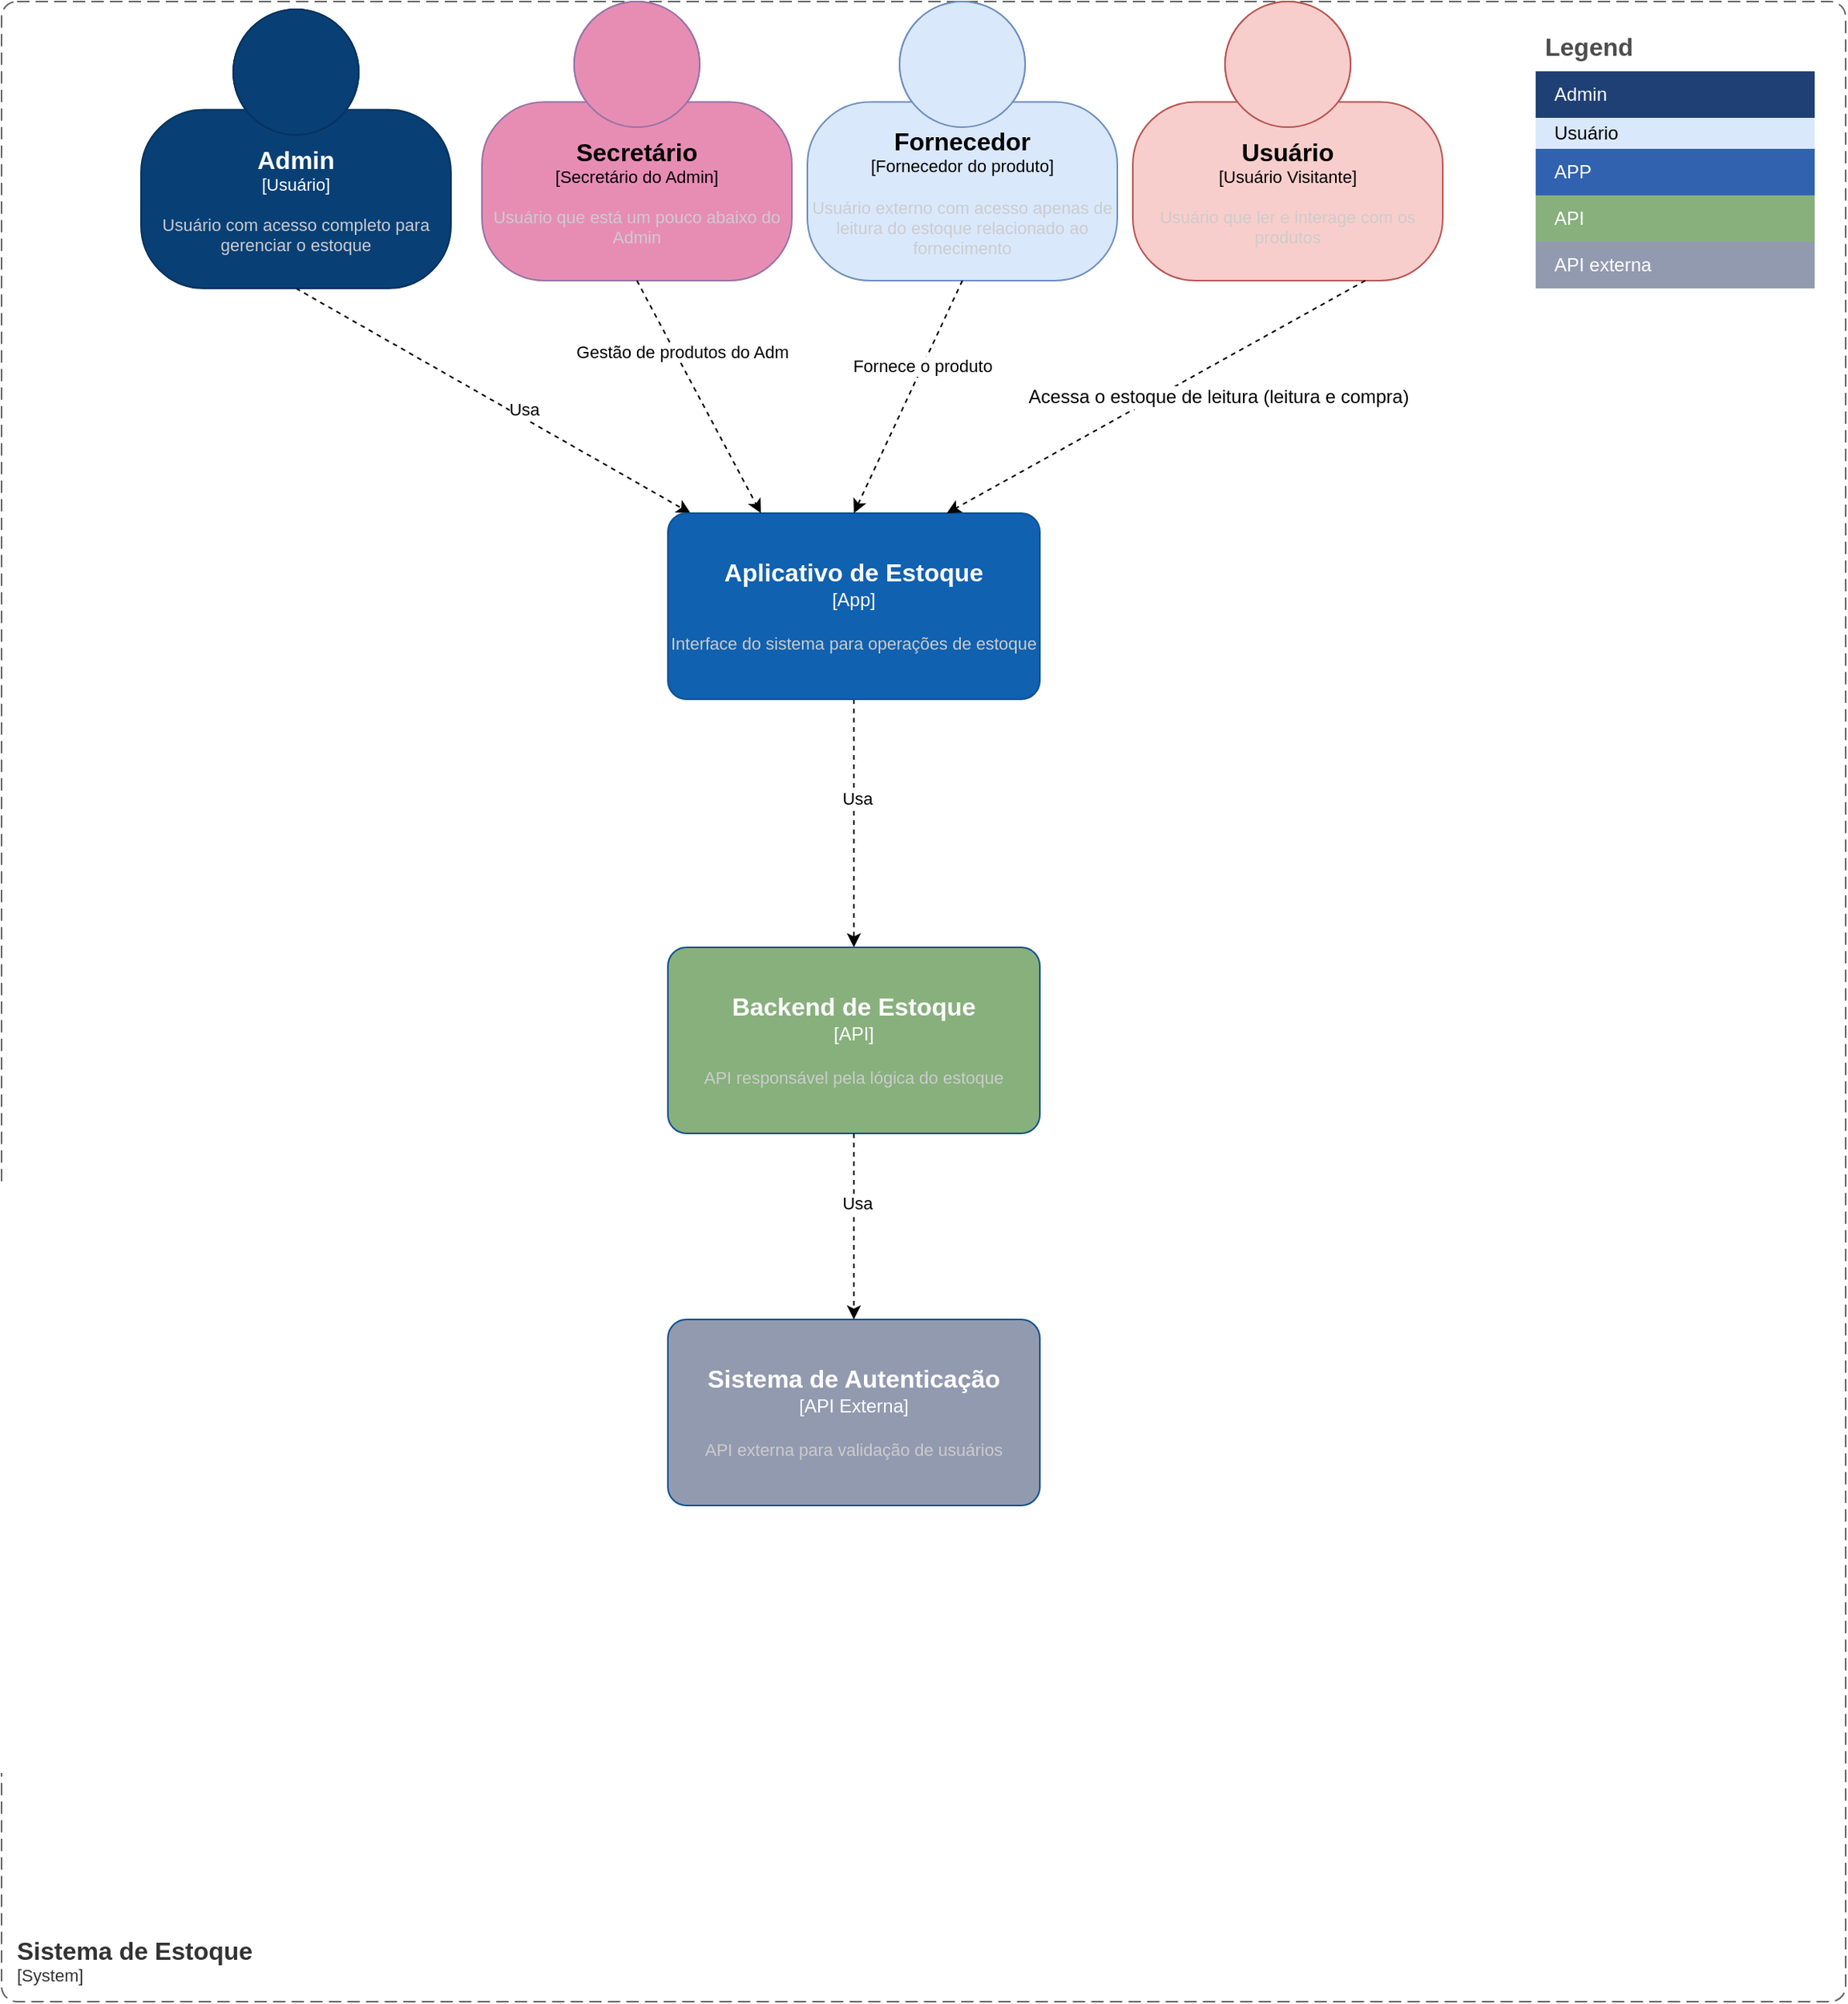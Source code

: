 <mxfile version="24.8.3" pages="6">
  <diagram name="Contexto" id="ZcK_NRXRNd2Rd2iiA2Op">
    <mxGraphModel dx="1639" dy="927" grid="1" gridSize="10" guides="1" tooltips="1" connect="1" arrows="1" fold="1" page="1" pageScale="1" pageWidth="1200" pageHeight="1600" math="0" shadow="0">
      <root>
        <mxCell id="0" />
        <mxCell id="1" parent="0" />
        <mxCell id="eth2P_keQcxdapD1ysE--2" style="rounded=0;orthogonalLoop=1;jettySize=auto;html=1;exitX=0.5;exitY=1;exitDx=0;exitDy=0;exitPerimeter=0;dashed=1;" parent="1" source="0hWGn5_EVi7weBIRnNW7-1" target="0hWGn5_EVi7weBIRnNW7-15" edge="1">
          <mxGeometry relative="1" as="geometry" />
        </mxCell>
        <mxCell id="eth2P_keQcxdapD1ysE--3" value="Usa" style="edgeLabel;html=1;align=center;verticalAlign=middle;resizable=0;points=[];" parent="eth2P_keQcxdapD1ysE--2" vertex="1" connectable="0">
          <mxGeometry x="0.166" y="-5" relative="1" as="geometry">
            <mxPoint x="1" y="-11" as="offset" />
          </mxGeometry>
        </mxCell>
        <object placeholders="1" c4Name="Admin" c4Type="Usuário" c4Description="Usuário com acesso completo para gerenciar o estoque" label="&lt;font style=&quot;font-size: 16px&quot;&gt;&lt;b&gt;%c4Name%&lt;/b&gt;&lt;/font&gt;&lt;div&gt;[%c4Type%]&lt;/div&gt;&lt;br&gt;&lt;div&gt;&lt;font style=&quot;font-size: 11px&quot;&gt;&lt;font color=&quot;#cccccc&quot;&gt;%c4Description%&lt;/font&gt;&lt;/div&gt;" id="0hWGn5_EVi7weBIRnNW7-1">
          <mxCell style="html=1;fontSize=11;dashed=0;whiteSpace=wrap;fillColor=#083F75;strokeColor=#06315C;fontColor=#ffffff;shape=mxgraph.c4.person2;align=center;metaEdit=1;points=[[0.5,0,0],[1,0.5,0],[1,0.75,0],[0.75,1,0],[0.5,1,0],[0.25,1,0],[0,0.75,0],[0,0.5,0]];resizable=0;" parent="1" vertex="1">
            <mxGeometry x="90" y="15" width="200" height="180" as="geometry" />
          </mxCell>
        </object>
        <mxCell id="0hWGn5_EVi7weBIRnNW7-2" value="Legend" style="shape=table;startSize=30;container=1;collapsible=0;childLayout=tableLayout;fontSize=16;align=left;verticalAlign=top;fillColor=none;strokeColor=none;fontColor=#4D4D4D;fontStyle=1;spacingLeft=6;spacing=0;resizable=0;" parent="1" vertex="1">
          <mxGeometry x="990" y="25" width="180" height="170" as="geometry" />
        </mxCell>
        <mxCell id="0hWGn5_EVi7weBIRnNW7-3" value="" style="shape=tableRow;horizontal=0;startSize=0;swimlaneHead=0;swimlaneBody=0;strokeColor=inherit;top=0;left=0;bottom=0;right=0;collapsible=0;dropTarget=0;fillColor=none;points=[[0,0.5],[1,0.5]];portConstraint=eastwest;fontSize=12;" parent="0hWGn5_EVi7weBIRnNW7-2" vertex="1">
          <mxGeometry y="30" width="180" height="30" as="geometry" />
        </mxCell>
        <mxCell id="0hWGn5_EVi7weBIRnNW7-4" value="Admin" style="shape=partialRectangle;html=1;whiteSpace=wrap;connectable=0;strokeColor=inherit;overflow=hidden;fillColor=#1E4074;top=0;left=0;bottom=0;right=0;pointerEvents=1;fontSize=12;align=left;fontColor=#FFFFFF;gradientColor=none;spacingLeft=10;spacingRight=4;" parent="0hWGn5_EVi7weBIRnNW7-3" vertex="1">
          <mxGeometry width="180" height="30" as="geometry">
            <mxRectangle width="180" height="30" as="alternateBounds" />
          </mxGeometry>
        </mxCell>
        <mxCell id="0hWGn5_EVi7weBIRnNW7-28" value="" style="shape=tableRow;horizontal=0;startSize=0;swimlaneHead=0;swimlaneBody=0;strokeColor=inherit;top=0;left=0;bottom=0;right=0;collapsible=0;dropTarget=0;fillColor=none;points=[[0,0.5],[1,0.5]];portConstraint=eastwest;fontSize=12;" parent="0hWGn5_EVi7weBIRnNW7-2" vertex="1">
          <mxGeometry y="60" width="180" height="20" as="geometry" />
        </mxCell>
        <mxCell id="0hWGn5_EVi7weBIRnNW7-29" value="Usuário" style="shape=partialRectangle;html=1;whiteSpace=wrap;connectable=0;strokeColor=#6c8ebf;overflow=hidden;fillColor=#dae8fc;top=0;left=0;bottom=0;right=0;pointerEvents=1;fontSize=12;align=left;spacingLeft=10;spacingRight=4;" parent="0hWGn5_EVi7weBIRnNW7-28" vertex="1">
          <mxGeometry width="180" height="20" as="geometry">
            <mxRectangle width="180" height="20" as="alternateBounds" />
          </mxGeometry>
        </mxCell>
        <mxCell id="0hWGn5_EVi7weBIRnNW7-5" value="" style="shape=tableRow;horizontal=0;startSize=0;swimlaneHead=0;swimlaneBody=0;strokeColor=inherit;top=0;left=0;bottom=0;right=0;collapsible=0;dropTarget=0;fillColor=none;points=[[0,0.5],[1,0.5]];portConstraint=eastwest;fontSize=12;" parent="0hWGn5_EVi7weBIRnNW7-2" vertex="1">
          <mxGeometry y="80" width="180" height="30" as="geometry" />
        </mxCell>
        <mxCell id="0hWGn5_EVi7weBIRnNW7-6" value="APP" style="shape=partialRectangle;html=1;whiteSpace=wrap;connectable=0;strokeColor=inherit;overflow=hidden;fillColor=#3162AF;top=0;left=0;bottom=0;right=0;pointerEvents=1;fontSize=12;align=left;fontColor=#FFFFFF;gradientColor=none;spacingLeft=10;spacingRight=4;" parent="0hWGn5_EVi7weBIRnNW7-5" vertex="1">
          <mxGeometry width="180" height="30" as="geometry">
            <mxRectangle width="180" height="30" as="alternateBounds" />
          </mxGeometry>
        </mxCell>
        <mxCell id="0hWGn5_EVi7weBIRnNW7-7" value="" style="shape=tableRow;horizontal=0;startSize=0;swimlaneHead=0;swimlaneBody=0;strokeColor=inherit;top=0;left=0;bottom=0;right=0;collapsible=0;dropTarget=0;fillColor=none;points=[[0,0.5],[1,0.5]];portConstraint=eastwest;fontSize=12;" parent="0hWGn5_EVi7weBIRnNW7-2" vertex="1">
          <mxGeometry y="110" width="180" height="30" as="geometry" />
        </mxCell>
        <mxCell id="0hWGn5_EVi7weBIRnNW7-8" value="API" style="shape=partialRectangle;html=1;whiteSpace=wrap;connectable=0;strokeColor=inherit;overflow=hidden;fillColor=#87B07D;top=0;left=0;bottom=0;right=0;pointerEvents=1;fontSize=12;align=left;fontColor=#FFFFFF;gradientColor=none;spacingLeft=10;spacingRight=4;" parent="0hWGn5_EVi7weBIRnNW7-7" vertex="1">
          <mxGeometry width="180" height="30" as="geometry">
            <mxRectangle width="180" height="30" as="alternateBounds" />
          </mxGeometry>
        </mxCell>
        <mxCell id="0hWGn5_EVi7weBIRnNW7-9" value="" style="shape=tableRow;horizontal=0;startSize=0;swimlaneHead=0;swimlaneBody=0;strokeColor=inherit;top=0;left=0;bottom=0;right=0;collapsible=0;dropTarget=0;fillColor=none;points=[[0,0.5],[1,0.5]];portConstraint=eastwest;fontSize=12;" parent="0hWGn5_EVi7weBIRnNW7-2" vertex="1">
          <mxGeometry y="140" width="180" height="30" as="geometry" />
        </mxCell>
        <mxCell id="0hWGn5_EVi7weBIRnNW7-10" value="API externa" style="shape=partialRectangle;html=1;whiteSpace=wrap;connectable=0;strokeColor=inherit;overflow=hidden;fillColor=#929AB0;top=0;left=0;bottom=0;right=0;pointerEvents=1;fontSize=12;align=left;fontColor=#FFFFFF;gradientColor=none;spacingLeft=10;spacingRight=4;" parent="0hWGn5_EVi7weBIRnNW7-9" vertex="1">
          <mxGeometry width="180" height="30" as="geometry">
            <mxRectangle width="180" height="30" as="alternateBounds" />
          </mxGeometry>
        </mxCell>
        <mxCell id="eth2P_keQcxdapD1ysE--11" style="rounded=0;orthogonalLoop=1;jettySize=auto;html=1;exitX=0.5;exitY=1;exitDx=0;exitDy=0;exitPerimeter=0;dashed=1;" parent="1" source="0hWGn5_EVi7weBIRnNW7-15" target="0hWGn5_EVi7weBIRnNW7-16" edge="1">
          <mxGeometry relative="1" as="geometry" />
        </mxCell>
        <mxCell id="eth2P_keQcxdapD1ysE--12" value="Usa" style="edgeLabel;html=1;align=center;verticalAlign=middle;resizable=0;points=[];" parent="eth2P_keQcxdapD1ysE--11" vertex="1" connectable="0">
          <mxGeometry x="-0.2" y="2" relative="1" as="geometry">
            <mxPoint as="offset" />
          </mxGeometry>
        </mxCell>
        <object placeholders="1" c4Name="Aplicativo de Estoque" c4Type="App" c4Description="Interface do sistema para operações de estoque&#xa;" label="&lt;font style=&quot;font-size: 16px&quot;&gt;&lt;b&gt;%c4Name%&lt;/b&gt;&lt;/font&gt;&lt;div&gt;[%c4Type%]&lt;/div&gt;&lt;br&gt;&lt;div&gt;&lt;font style=&quot;font-size: 11px&quot;&gt;&lt;font color=&quot;#cccccc&quot;&gt;%c4Description%&lt;/font&gt;&lt;/div&gt;" id="0hWGn5_EVi7weBIRnNW7-15">
          <mxCell style="rounded=1;whiteSpace=wrap;html=1;labelBackgroundColor=none;fillColor=#1061B0;fontColor=#ffffff;align=center;arcSize=10;strokeColor=#0D5091;metaEdit=1;resizable=0;points=[[0.25,0,0],[0.5,0,0],[0.75,0,0],[1,0.25,0],[1,0.5,0],[1,0.75,0],[0.75,1,0],[0.5,1,0],[0.25,1,0],[0,0.75,0],[0,0.5,0],[0,0.25,0]];" parent="1" vertex="1">
            <mxGeometry x="430" y="340" width="240" height="120" as="geometry" />
          </mxCell>
        </object>
        <object placeholders="1" c4Name="Backend de Estoque" c4Type="API" c4Description="API responsável pela lógica do estoque&#xa;" label="&lt;font style=&quot;font-size: 16px&quot;&gt;&lt;b&gt;%c4Name%&lt;/b&gt;&lt;/font&gt;&lt;div&gt;[%c4Type%]&lt;/div&gt;&lt;br&gt;&lt;div&gt;&lt;font style=&quot;font-size: 11px&quot;&gt;&lt;font color=&quot;#cccccc&quot;&gt;%c4Description%&lt;/font&gt;&lt;/div&gt;" link="data:page/id,WYmJsP1QuhiiOfBeFGFQ" id="0hWGn5_EVi7weBIRnNW7-16">
          <mxCell style="rounded=1;whiteSpace=wrap;html=1;labelBackgroundColor=none;fillColor=#87B07D;fontColor=#ffffff;align=center;arcSize=10;strokeColor=#0D5091;metaEdit=1;resizable=0;points=[[0.25,0,0],[0.5,0,0],[0.75,0,0],[1,0.25,0],[1,0.5,0],[1,0.75,0],[0.75,1,0],[0.5,1,0],[0.25,1,0],[0,0.75,0],[0,0.5,0],[0,0.25,0]];" parent="1" vertex="1">
            <mxGeometry x="430" y="620" width="240" height="120" as="geometry" />
          </mxCell>
        </object>
        <object placeholders="1" c4Name="Sistema de Autenticação" c4Type="API Externa" c4Description="API externa para validação de usuários&#xa;" label="&lt;font style=&quot;font-size: 16px&quot;&gt;&lt;b&gt;%c4Name%&lt;/b&gt;&lt;/font&gt;&lt;div&gt;[%c4Type%]&lt;/div&gt;&lt;br&gt;&lt;div&gt;&lt;font style=&quot;font-size: 11px&quot;&gt;&lt;font color=&quot;#cccccc&quot;&gt;%c4Description%&lt;/font&gt;&lt;/div&gt;" id="0hWGn5_EVi7weBIRnNW7-17">
          <mxCell style="rounded=1;whiteSpace=wrap;html=1;labelBackgroundColor=none;fillColor=#929AB0;fontColor=#ffffff;align=center;arcSize=10;strokeColor=#0D5091;metaEdit=1;resizable=0;points=[[0.25,0,0],[0.5,0,0],[0.75,0,0],[1,0.25,0],[1,0.5,0],[1,0.75,0],[0.75,1,0],[0.5,1,0],[0.25,1,0],[0,0.75,0],[0,0.5,0],[0,0.25,0]];" parent="1" vertex="1">
            <mxGeometry x="430" y="860" width="240" height="120" as="geometry" />
          </mxCell>
        </object>
        <object placeholders="1" c4Name="Sistema de Estoque" c4Type="SystemScopeBoundary" c4Application="System" label="&lt;font style=&quot;font-size: 16px&quot;&gt;&lt;b&gt;&lt;div style=&quot;text-align: left&quot;&gt;%c4Name%&lt;/div&gt;&lt;/b&gt;&lt;/font&gt;&lt;div style=&quot;text-align: left&quot;&gt;[%c4Application%]&lt;/div&gt;" id="0hWGn5_EVi7weBIRnNW7-24">
          <mxCell style="rounded=1;fontSize=11;whiteSpace=wrap;html=1;dashed=1;arcSize=20;fillColor=none;strokeColor=#666666;fontColor=#333333;labelBackgroundColor=none;align=left;verticalAlign=bottom;labelBorderColor=none;spacingTop=0;spacing=10;dashPattern=8 4;metaEdit=1;rotatable=0;perimeter=rectanglePerimeter;noLabel=0;labelPadding=0;allowArrows=0;connectable=0;expand=0;recursiveResize=0;editable=1;pointerEvents=0;absoluteArcSize=1;points=[[0.25,0,0],[0.5,0,0],[0.75,0,0],[1,0.25,0],[1,0.5,0],[1,0.75,0],[0.75,1,0],[0.5,1,0],[0.25,1,0],[0,0.75,0],[0,0.5,0],[0,0.25,0]];" parent="1" vertex="1">
            <mxGeometry y="10" width="1190" height="1290" as="geometry" />
          </mxCell>
        </object>
        <object placeholders="1" c4Name="Fornecedor" c4Type="Fornecedor do produto" c4Description="Usuário externo com acesso apenas de leitura do estoque relacionado ao fornecimento" label="&lt;font style=&quot;font-size: 16px&quot;&gt;&lt;b&gt;%c4Name%&lt;/b&gt;&lt;/font&gt;&lt;div&gt;[%c4Type%]&lt;/div&gt;&lt;br&gt;&lt;div&gt;&lt;font style=&quot;font-size: 11px&quot;&gt;&lt;font color=&quot;#cccccc&quot;&gt;%c4Description%&lt;/font&gt;&lt;/div&gt;" id="0hWGn5_EVi7weBIRnNW7-25">
          <mxCell style="html=1;fontSize=11;dashed=0;whiteSpace=wrap;fillColor=#dae8fc;strokeColor=#6c8ebf;shape=mxgraph.c4.person2;align=center;metaEdit=1;points=[[0.5,0,0],[1,0.5,0],[1,0.75,0],[0.75,1,0],[0.5,1,0],[0.25,1,0],[0,0.75,0],[0,0.5,0]];resizable=0;" parent="1" vertex="1">
            <mxGeometry x="520" y="10" width="200" height="180" as="geometry" />
          </mxCell>
        </object>
        <mxCell id="uX5mnmheM_juyqaUTcmD-1" style="edgeStyle=orthogonalEdgeStyle;rounded=0;orthogonalLoop=1;jettySize=auto;html=1;exitX=0.5;exitY=1;exitDx=0;exitDy=0;exitPerimeter=0;fontFamily=Helvetica;fontSize=12;fontColor=#ffffff;labelBackgroundColor=none;resizable=0;" parent="1" source="0hWGn5_EVi7weBIRnNW7-25" target="0hWGn5_EVi7weBIRnNW7-25" edge="1">
          <mxGeometry relative="1" as="geometry" />
        </mxCell>
        <object placeholders="1" c4Name="Secretário" c4Type="Secretário do Admin" c4Description="Usuário que está um pouco abaixo do Admin" label="&lt;font style=&quot;font-size: 16px&quot;&gt;&lt;b&gt;%c4Name%&lt;/b&gt;&lt;/font&gt;&lt;div&gt;[%c4Type%]&lt;/div&gt;&lt;br&gt;&lt;div&gt;&lt;font style=&quot;font-size: 11px&quot;&gt;&lt;font color=&quot;#cccccc&quot;&gt;%c4Description%&lt;/font&gt;&lt;/div&gt;" id="uX5mnmheM_juyqaUTcmD-2">
          <mxCell style="html=1;fontSize=11;dashed=0;whiteSpace=wrap;fillColor=#E78DB4;strokeColor=#9673a6;shape=mxgraph.c4.person2;align=center;metaEdit=1;points=[[0.5,0,0],[1,0.5,0],[1,0.75,0],[0.75,1,0],[0.5,1,0],[0.25,1,0],[0,0.75,0],[0,0.5,0]];resizable=0;rounded=1;verticalAlign=middle;spacingLeft=0;arcSize=6;fontFamily=Helvetica;labelBackgroundColor=none;" parent="1" vertex="1">
            <mxGeometry x="310" y="10" width="200" height="180" as="geometry" />
          </mxCell>
        </object>
        <object placeholders="1" c4Name="Usuário" c4Type="Usuário Visitante" c4Description="Usuário que ler e interage com os produtos" label="&lt;font style=&quot;font-size: 16px&quot;&gt;&lt;b&gt;%c4Name%&lt;/b&gt;&lt;/font&gt;&lt;div&gt;[%c4Type%]&lt;/div&gt;&lt;br&gt;&lt;div&gt;&lt;font style=&quot;font-size: 11px&quot;&gt;&lt;font color=&quot;#cccccc&quot;&gt;%c4Description%&lt;/font&gt;&lt;/div&gt;" id="uX5mnmheM_juyqaUTcmD-23">
          <mxCell style="html=1;fontSize=11;dashed=0;whiteSpace=wrap;fillColor=#f8cecc;strokeColor=#b85450;shape=mxgraph.c4.person2;align=center;metaEdit=1;points=[[0.5,0,0],[1,0.5,0],[1,0.75,0],[0.75,1,0],[0.5,1,0],[0.25,1,0],[0,0.75,0],[0,0.5,0]];resizable=0;rounded=1;verticalAlign=middle;spacingLeft=0;arcSize=6;fontFamily=Helvetica;labelBackgroundColor=none;" parent="1" vertex="1">
            <mxGeometry x="730" y="10" width="200" height="180" as="geometry" />
          </mxCell>
        </object>
        <mxCell id="eth2P_keQcxdapD1ysE--4" style="rounded=0;orthogonalLoop=1;jettySize=auto;html=1;exitX=0.5;exitY=1;exitDx=0;exitDy=0;exitPerimeter=0;entryX=0.25;entryY=0;entryDx=0;entryDy=0;entryPerimeter=0;dashed=1;" parent="1" source="uX5mnmheM_juyqaUTcmD-2" target="0hWGn5_EVi7weBIRnNW7-15" edge="1">
          <mxGeometry relative="1" as="geometry" />
        </mxCell>
        <mxCell id="eth2P_keQcxdapD1ysE--5" value="Gestão de produtos do Adm" style="edgeLabel;html=1;align=center;verticalAlign=middle;resizable=0;points=[];" parent="eth2P_keQcxdapD1ysE--4" vertex="1" connectable="0">
          <mxGeometry x="-0.361" y="4" relative="1" as="geometry">
            <mxPoint as="offset" />
          </mxGeometry>
        </mxCell>
        <mxCell id="eth2P_keQcxdapD1ysE--6" style="rounded=0;orthogonalLoop=1;jettySize=auto;html=1;exitX=0.5;exitY=1;exitDx=0;exitDy=0;exitPerimeter=0;entryX=0.5;entryY=0;entryDx=0;entryDy=0;entryPerimeter=0;dashed=1;" parent="1" source="0hWGn5_EVi7weBIRnNW7-25" target="0hWGn5_EVi7weBIRnNW7-15" edge="1">
          <mxGeometry relative="1" as="geometry" />
        </mxCell>
        <mxCell id="eth2P_keQcxdapD1ysE--8" value="Fornece o produto" style="edgeLabel;html=1;align=center;verticalAlign=middle;resizable=0;points=[];" parent="eth2P_keQcxdapD1ysE--6" vertex="1" connectable="0">
          <mxGeometry x="-0.26" y="-1" relative="1" as="geometry">
            <mxPoint as="offset" />
          </mxGeometry>
        </mxCell>
        <mxCell id="eth2P_keQcxdapD1ysE--9" style="rounded=0;orthogonalLoop=1;jettySize=auto;html=1;exitX=0.75;exitY=1;exitDx=0;exitDy=0;exitPerimeter=0;entryX=0.75;entryY=0;entryDx=0;entryDy=0;entryPerimeter=0;dashed=1;" parent="1" source="uX5mnmheM_juyqaUTcmD-23" target="0hWGn5_EVi7weBIRnNW7-15" edge="1">
          <mxGeometry relative="1" as="geometry" />
        </mxCell>
        <mxCell id="eth2P_keQcxdapD1ysE--10" value="Acessa o estoque de leitura (leitura e compra)" style="text;html=1;align=center;verticalAlign=middle;resizable=0;points=[];autosize=1;strokeColor=none;fillColor=none;labelBackgroundColor=default;" parent="1" vertex="1">
          <mxGeometry x="650" y="250" width="270" height="30" as="geometry" />
        </mxCell>
        <mxCell id="eth2P_keQcxdapD1ysE--13" style="edgeStyle=orthogonalEdgeStyle;rounded=0;orthogonalLoop=1;jettySize=auto;html=1;exitX=0.5;exitY=1;exitDx=0;exitDy=0;exitPerimeter=0;entryX=0.5;entryY=0;entryDx=0;entryDy=0;entryPerimeter=0;dashed=1;" parent="1" source="0hWGn5_EVi7weBIRnNW7-16" target="0hWGn5_EVi7weBIRnNW7-17" edge="1">
          <mxGeometry relative="1" as="geometry" />
        </mxCell>
        <mxCell id="eth2P_keQcxdapD1ysE--14" value="Usa" style="edgeLabel;html=1;align=center;verticalAlign=middle;resizable=0;points=[];" parent="eth2P_keQcxdapD1ysE--13" vertex="1" connectable="0">
          <mxGeometry x="-0.247" y="2" relative="1" as="geometry">
            <mxPoint as="offset" />
          </mxGeometry>
        </mxCell>
      </root>
    </mxGraphModel>
  </diagram>
  <diagram id="WYmJsP1QuhiiOfBeFGFQ" name="Containers">
    <mxGraphModel dx="1639" dy="2096" grid="1" gridSize="10" guides="1" tooltips="1" connect="1" arrows="1" fold="1" page="1" pageScale="1" pageWidth="827" pageHeight="1169" math="0" shadow="0">
      <root>
        <mxCell id="0" />
        <mxCell id="1" parent="0" />
        <object placeholders="1" c4Name="Banco de Dados" c4Type="DB" c4Technology="PostgreSQL" c4Description="Base de dados responsável por cadastrar usuário e produtos" label="&lt;font style=&quot;font-size: 16px&quot;&gt;&lt;b&gt;%c4Name%&lt;/b&gt;&lt;/font&gt;&lt;div&gt;[%c4Type%:&amp;nbsp;%c4Technology%]&lt;/div&gt;&lt;br&gt;&lt;div&gt;&lt;font style=&quot;font-size: 11px&quot;&gt;&lt;font color=&quot;#E6E6E6&quot;&gt;%c4Description%&lt;/font&gt;&lt;/div&gt;" id="RUME3u0ovnmcPmP0g6mb-1">
          <mxCell style="shape=cylinder3;size=15;whiteSpace=wrap;html=1;boundedLbl=1;rounded=0;labelBackgroundColor=none;fillColor=#D9BCAE;fontSize=12;fontColor=#ffffff;align=center;strokeColor=#0E7DAD;metaEdit=1;points=[[0.5,0,0],[1,0.25,0],[1,0.5,0],[1,0.75,0],[0.5,1,0],[0,0.75,0],[0,0.5,0],[0,0.25,0]];resizable=0;" parent="1" vertex="1">
            <mxGeometry x="230" y="-360" width="240" height="120" as="geometry" />
          </mxCell>
        </object>
        <object placeholders="1" c4Name="API de Estoque" c4Type="API" c4Technology="EntityFramework, C#" c4Description="API de interface do Back-end" label="&lt;font style=&quot;font-size: 16px&quot;&gt;&lt;b&gt;%c4Name%&lt;/b&gt;&lt;/font&gt;&lt;div&gt;[%c4Type%: %c4Technology%]&lt;/div&gt;&lt;br&gt;&lt;div&gt;&lt;font style=&quot;font-size: 11px&quot;&gt;&lt;font&gt;%c4Description%&lt;/font&gt;&lt;/font&gt;&lt;/div&gt;" id="f3ebQIZGjn1ff_E-N_k9-1">
          <mxCell style="rounded=1;whiteSpace=wrap;html=1;fontSize=11;labelBackgroundColor=none;fillColor=#87B07D;align=center;arcSize=10;strokeColor=#82b366;metaEdit=1;resizable=0;points=[[0.25,0,0],[0.5,0,0],[0.75,0,0],[1,0.25,0],[1,0.5,0],[1,0.75,0],[0.75,1,0],[0.5,1,0],[0.25,1,0],[0,0.75,0],[0,0.5,0],[0,0.25,0]];gradientColor=none;fontColor=default;labelBorderColor=none;" parent="1" vertex="1">
            <mxGeometry x="470" y="-740" width="240" height="120" as="geometry" />
          </mxCell>
        </object>
        <object placeholders="1" c4Name="Admin" c4Type="Usuário" c4Description="Usuário com acesso completo para gerenciar o estoque" label="&lt;font style=&quot;font-size: 16px&quot;&gt;&lt;b&gt;%c4Name%&lt;/b&gt;&lt;/font&gt;&lt;div&gt;[%c4Type%]&lt;/div&gt;&lt;br&gt;&lt;div&gt;&lt;font style=&quot;font-size: 11px&quot;&gt;&lt;font color=&quot;#cccccc&quot;&gt;%c4Description%&lt;/font&gt;&lt;/div&gt;" id="f3ebQIZGjn1ff_E-N_k9-2">
          <mxCell style="html=1;fontSize=11;dashed=0;whiteSpace=wrap;fillColor=#083F75;strokeColor=#06315C;fontColor=#ffffff;shape=mxgraph.c4.person2;align=center;metaEdit=1;points=[[0.5,0,0],[1,0.5,0],[1,0.75,0],[0.75,1,0],[0.5,1,0],[0.25,1,0],[0,0.75,0],[0,0.5,0]];resizable=0;" parent="1" vertex="1">
            <mxGeometry y="-1169" width="200" height="180" as="geometry" />
          </mxCell>
        </object>
        <object placeholders="1" c4Name="APP&#xa;" c4Type="APP" c4Technology="TypeScript, NextJs" c4Description="Aplicativo de visualização do meu estoque" label="&lt;font style=&quot;font-size: 16px&quot;&gt;&lt;b&gt;%c4Name%&lt;/b&gt;&lt;/font&gt;&lt;div&gt;[%c4Type%:&amp;nbsp;%c4Technology%]&lt;/div&gt;&lt;br&gt;&lt;div&gt;&lt;font style=&quot;font-size: 11px&quot;&gt;&lt;font color=&quot;#E6E6E6&quot;&gt;%c4Description%&lt;/font&gt;&lt;/div&gt;" id="qcli6IrRetXyXiSycfav-1">
          <mxCell style="shape=mxgraph.c4.webBrowserContainer2;whiteSpace=wrap;html=1;boundedLbl=1;rounded=0;labelBackgroundColor=none;strokeColor=#118ACD;fillColor=#23A2D9;strokeColor=#118ACD;strokeColor2=#0E7DAD;fontSize=12;fontColor=#ffffff;align=center;metaEdit=1;points=[[0.5,0,0],[1,0.25,0],[1,0.5,0],[1,0.75,0],[0.5,1,0],[0,0.75,0],[0,0.5,0],[0,0.25,0]];resizable=0;" parent="1" vertex="1">
            <mxGeometry x="360" y="-990" width="240" height="160" as="geometry" />
          </mxCell>
        </object>
        <object placeholders="1" c4Name="API de Autenticação" c4Type="API" c4Technology="EntityFramework" c4Description="API responsável pelo controle de usuários" label="&lt;font style=&quot;font-size: 16px&quot;&gt;&lt;b&gt;%c4Name%&lt;/b&gt;&lt;/font&gt;&lt;div&gt;[%c4Type%: %c4Technology%]&lt;/div&gt;&lt;br&gt;&lt;div&gt;&lt;font style=&quot;font-size: 11px&quot;&gt;&lt;font color=&quot;#E6E6E6&quot;&gt;%c4Description%&lt;/font&gt;&lt;/div&gt;" id="qcli6IrRetXyXiSycfav-2">
          <mxCell style="rounded=1;whiteSpace=wrap;html=1;fontSize=11;labelBackgroundColor=none;fillColor=#929AB0;fontColor=#ffffff;align=center;arcSize=10;strokeColor=#0E7DAD;metaEdit=1;resizable=0;points=[[0.25,0,0],[0.5,0,0],[0.75,0,0],[1,0.25,0],[1,0.5,0],[1,0.75,0],[0.75,1,0],[0.5,1,0],[0.25,1,0],[0,0.75,0],[0,0.5,0],[0,0.25,0]];" parent="1" vertex="1">
            <mxGeometry x="530" y="-370" width="240" height="120" as="geometry" />
          </mxCell>
        </object>
        <mxCell id="qcli6IrRetXyXiSycfav-3" style="edgeStyle=orthogonalEdgeStyle;rounded=0;orthogonalLoop=1;jettySize=auto;html=1;entryX=0.004;entryY=0.425;entryDx=0;entryDy=0;entryPerimeter=0;dashed=1;" parent="1" source="f3ebQIZGjn1ff_E-N_k9-2" target="qcli6IrRetXyXiSycfav-1" edge="1">
          <mxGeometry relative="1" as="geometry" />
        </mxCell>
        <mxCell id="qcli6IrRetXyXiSycfav-5" style="edgeStyle=orthogonalEdgeStyle;rounded=0;orthogonalLoop=1;jettySize=auto;html=1;exitX=0.5;exitY=1;exitDx=0;exitDy=0;exitPerimeter=0;entryX=0.5;entryY=0;entryDx=0;entryDy=0;entryPerimeter=0;dashed=1;" parent="1" source="qcli6IrRetXyXiSycfav-1" target="f3ebQIZGjn1ff_E-N_k9-1" edge="1">
          <mxGeometry relative="1" as="geometry" />
        </mxCell>
        <mxCell id="qcli6IrRetXyXiSycfav-7" value="HTTP JSON - REST" style="edgeLabel;html=1;align=center;verticalAlign=middle;resizable=0;points=[];" parent="qcli6IrRetXyXiSycfav-5" vertex="1" connectable="0">
          <mxGeometry x="-0.145" y="-3" relative="1" as="geometry">
            <mxPoint x="-4" as="offset" />
          </mxGeometry>
        </mxCell>
        <mxCell id="qcli6IrRetXyXiSycfav-8" style="rounded=0;orthogonalLoop=1;jettySize=auto;html=1;entryX=0.5;entryY=0;entryDx=0;entryDy=0;entryPerimeter=0;dashed=1;" parent="1" source="f3ebQIZGjn1ff_E-N_k9-1" target="RUME3u0ovnmcPmP0g6mb-1" edge="1">
          <mxGeometry relative="1" as="geometry" />
        </mxCell>
        <mxCell id="qcli6IrRetXyXiSycfav-11" value="DB Context Entity" style="edgeLabel;html=1;align=center;verticalAlign=middle;resizable=0;points=[];" parent="qcli6IrRetXyXiSycfav-8" vertex="1" connectable="0">
          <mxGeometry x="0.527" relative="1" as="geometry">
            <mxPoint x="66" y="-8" as="offset" />
          </mxGeometry>
        </mxCell>
        <mxCell id="qcli6IrRetXyXiSycfav-12" style="rounded=0;orthogonalLoop=1;jettySize=auto;html=1;exitX=1;exitY=0.75;exitDx=0;exitDy=0;exitPerimeter=0;dashed=1;strokeWidth=1;endArrow=none;endFill=0;" parent="1" source="f3ebQIZGjn1ff_E-N_k9-1" target="qcli6IrRetXyXiSycfav-13" edge="1">
          <mxGeometry relative="1" as="geometry">
            <mxPoint x="550" y="-550" as="targetPoint" />
            <Array as="points">
              <mxPoint x="730" y="-550" />
            </Array>
          </mxGeometry>
        </mxCell>
        <mxCell id="qcli6IrRetXyXiSycfav-16" value="" style="rounded=0;orthogonalLoop=1;jettySize=auto;html=1;dashed=1;exitX=0.431;exitY=1;exitDx=0;exitDy=0;exitPerimeter=0;" parent="1" source="qcli6IrRetXyXiSycfav-13" target="qcli6IrRetXyXiSycfav-2" edge="1">
          <mxGeometry relative="1" as="geometry">
            <mxPoint x="550" y="-520" as="sourcePoint" />
            <Array as="points">
              <mxPoint x="740" y="-490" />
            </Array>
          </mxGeometry>
        </mxCell>
        <mxCell id="qcli6IrRetXyXiSycfav-13" value="HTTP REST - JSON" style="text;html=1;align=center;verticalAlign=middle;resizable=0;points=[];autosize=1;strokeColor=none;fillColor=none;" parent="1" vertex="1">
          <mxGeometry x="600" y="-550" width="130" height="30" as="geometry" />
        </mxCell>
        <mxCell id="nAvci_18yFukbAGekAY0-1" value="Legend" style="shape=table;startSize=30;container=1;collapsible=0;childLayout=tableLayout;fontSize=16;align=left;verticalAlign=top;fillColor=none;strokeColor=none;fontColor=#4D4D4D;fontStyle=1;spacingLeft=6;spacing=0;resizable=0;" parent="1" vertex="1">
          <mxGeometry x="640" y="-1150" width="180" height="180" as="geometry" />
        </mxCell>
        <mxCell id="nAvci_18yFukbAGekAY0-2" value="" style="shape=tableRow;horizontal=0;startSize=0;swimlaneHead=0;swimlaneBody=0;strokeColor=inherit;top=0;left=0;bottom=0;right=0;collapsible=0;dropTarget=0;fillColor=none;points=[[0,0.5],[1,0.5]];portConstraint=eastwest;fontSize=12;" parent="nAvci_18yFukbAGekAY0-1" vertex="1">
          <mxGeometry y="30" width="180" height="30" as="geometry" />
        </mxCell>
        <mxCell id="nAvci_18yFukbAGekAY0-3" value="Usuário" style="shape=partialRectangle;html=1;whiteSpace=wrap;connectable=0;strokeColor=inherit;overflow=hidden;fillColor=#1E4074;top=0;left=0;bottom=0;right=0;pointerEvents=1;fontSize=12;align=left;fontColor=#FFFFFF;gradientColor=none;spacingLeft=10;spacingRight=4;" parent="nAvci_18yFukbAGekAY0-2" vertex="1">
          <mxGeometry width="180" height="30" as="geometry">
            <mxRectangle width="180" height="30" as="alternateBounds" />
          </mxGeometry>
        </mxCell>
        <mxCell id="nAvci_18yFukbAGekAY0-4" value="" style="shape=tableRow;horizontal=0;startSize=0;swimlaneHead=0;swimlaneBody=0;strokeColor=inherit;top=0;left=0;bottom=0;right=0;collapsible=0;dropTarget=0;fillColor=none;points=[[0,0.5],[1,0.5]];portConstraint=eastwest;fontSize=12;" parent="nAvci_18yFukbAGekAY0-1" vertex="1">
          <mxGeometry y="60" width="180" height="30" as="geometry" />
        </mxCell>
        <mxCell id="nAvci_18yFukbAGekAY0-5" value="APP" style="shape=partialRectangle;html=1;whiteSpace=wrap;connectable=0;strokeColor=inherit;overflow=hidden;fillColor=#118ACD;top=0;left=0;bottom=0;right=0;pointerEvents=1;fontSize=12;align=left;fontColor=#FFFFFF;gradientColor=none;spacingLeft=10;spacingRight=4;" parent="nAvci_18yFukbAGekAY0-4" vertex="1">
          <mxGeometry width="180" height="30" as="geometry">
            <mxRectangle width="180" height="30" as="alternateBounds" />
          </mxGeometry>
        </mxCell>
        <mxCell id="nAvci_18yFukbAGekAY0-6" value="" style="shape=tableRow;horizontal=0;startSize=0;swimlaneHead=0;swimlaneBody=0;strokeColor=inherit;top=0;left=0;bottom=0;right=0;collapsible=0;dropTarget=0;fillColor=none;points=[[0,0.5],[1,0.5]];portConstraint=eastwest;fontSize=12;" parent="nAvci_18yFukbAGekAY0-1" vertex="1">
          <mxGeometry y="90" width="180" height="30" as="geometry" />
        </mxCell>
        <mxCell id="nAvci_18yFukbAGekAY0-7" value="API" style="shape=partialRectangle;html=1;whiteSpace=wrap;connectable=0;strokeColor=inherit;overflow=hidden;fillColor=#87B07D;top=0;left=0;bottom=0;right=0;pointerEvents=1;fontSize=12;align=left;fontColor=#FFFFFF;gradientColor=none;spacingLeft=10;spacingRight=4;" parent="nAvci_18yFukbAGekAY0-6" vertex="1">
          <mxGeometry width="180" height="30" as="geometry">
            <mxRectangle width="180" height="30" as="alternateBounds" />
          </mxGeometry>
        </mxCell>
        <mxCell id="nAvci_18yFukbAGekAY0-8" value="" style="shape=tableRow;horizontal=0;startSize=0;swimlaneHead=0;swimlaneBody=0;strokeColor=inherit;top=0;left=0;bottom=0;right=0;collapsible=0;dropTarget=0;fillColor=none;points=[[0,0.5],[1,0.5]];portConstraint=eastwest;fontSize=12;" parent="nAvci_18yFukbAGekAY0-1" vertex="1">
          <mxGeometry y="120" width="180" height="30" as="geometry" />
        </mxCell>
        <mxCell id="nAvci_18yFukbAGekAY0-9" value="Bancos de dados" style="shape=partialRectangle;html=1;whiteSpace=wrap;connectable=0;strokeColor=inherit;overflow=hidden;fillColor=#D9BCAE;top=0;left=0;bottom=0;right=0;pointerEvents=1;fontSize=12;align=left;fontColor=#FFFFFF;gradientColor=none;spacingLeft=10;spacingRight=4;" parent="nAvci_18yFukbAGekAY0-8" vertex="1">
          <mxGeometry width="180" height="30" as="geometry">
            <mxRectangle width="180" height="30" as="alternateBounds" />
          </mxGeometry>
        </mxCell>
        <mxCell id="nAvci_18yFukbAGekAY0-10" value="" style="shape=tableRow;horizontal=0;startSize=0;swimlaneHead=0;swimlaneBody=0;strokeColor=inherit;top=0;left=0;bottom=0;right=0;collapsible=0;dropTarget=0;fillColor=none;points=[[0,0.5],[1,0.5]];portConstraint=eastwest;fontSize=12;" parent="nAvci_18yFukbAGekAY0-1" vertex="1">
          <mxGeometry y="150" width="180" height="30" as="geometry" />
        </mxCell>
        <mxCell id="nAvci_18yFukbAGekAY0-11" value="API externa" style="shape=partialRectangle;html=1;whiteSpace=wrap;connectable=0;strokeColor=inherit;overflow=hidden;fillColor=#929AB0;top=0;left=0;bottom=0;right=0;pointerEvents=1;fontSize=12;align=left;fontColor=#FFFFFF;gradientColor=none;spacingLeft=10;spacingRight=4;" parent="nAvci_18yFukbAGekAY0-10" vertex="1">
          <mxGeometry width="180" height="30" as="geometry">
            <mxRectangle width="180" height="30" as="alternateBounds" />
          </mxGeometry>
        </mxCell>
        <object placeholders="1" c4Name="Secretário" c4Type="Secretário do Admin" c4Description="Usuário que gerencia as decisões do Admin" label="&lt;font style=&quot;font-size: 16px&quot;&gt;&lt;b&gt;%c4Name%&lt;/b&gt;&lt;/font&gt;&lt;div&gt;[%c4Type%]&lt;/div&gt;&lt;br&gt;&lt;div&gt;&lt;font style=&quot;font-size: 11px&quot;&gt;&lt;font&gt;%c4Description%&lt;/font&gt;&lt;/font&gt;&lt;/div&gt;" id="DMSRKzt1Fqh_q15JNe9v-1">
          <mxCell style="html=1;fontSize=11;dashed=0;whiteSpace=wrap;fillColor=#E78DB4;strokeColor=#A50040;shape=mxgraph.c4.person2;align=center;metaEdit=1;points=[[0.5,0,0],[1,0.5,0],[1,0.75,0],[0.75,1,0],[0.5,1,0],[0.25,1,0],[0,0.75,0],[0,0.5,0]];resizable=0;fontColor=#ffffff;" parent="1" vertex="1">
            <mxGeometry y="-980" width="200" height="180" as="geometry" />
          </mxCell>
        </object>
        <mxCell id="ia4Jt45ZD4gufh5BKxS7-1" style="edgeStyle=orthogonalEdgeStyle;rounded=0;orthogonalLoop=1;jettySize=auto;html=1;exitX=1;exitY=0.75;exitDx=0;exitDy=0;exitPerimeter=0;entryX=0;entryY=0.75;entryDx=0;entryDy=0;entryPerimeter=0;dashed=1;" parent="1" source="DMSRKzt1Fqh_q15JNe9v-1" target="qcli6IrRetXyXiSycfav-1" edge="1">
          <mxGeometry relative="1" as="geometry" />
        </mxCell>
        <mxCell id="ia4Jt45ZD4gufh5BKxS7-4" value="Acessa ao Site" style="edgeLabel;html=1;align=center;verticalAlign=middle;resizable=0;points=[];" parent="ia4Jt45ZD4gufh5BKxS7-1" vertex="1" connectable="0">
          <mxGeometry x="-0.122" y="1" relative="1" as="geometry">
            <mxPoint y="5" as="offset" />
          </mxGeometry>
        </mxCell>
        <mxCell id="ia4Jt45ZD4gufh5BKxS7-3" value="Acessa ao Site" style="edgeLabel;html=1;align=center;verticalAlign=middle;resizable=0;points=[];" parent="1" vertex="1" connectable="0">
          <mxGeometry x="288" y="-991" as="geometry" />
        </mxCell>
        <object placeholders="1" c4Name="Fornecedor" c4Type="Usuário" c4Description="Fornece os produtos" label="&lt;font style=&quot;font-size: 16px&quot;&gt;&lt;b&gt;%c4Name%&lt;/b&gt;&lt;/font&gt;&lt;div&gt;[%c4Type%]&lt;/div&gt;&lt;br&gt;&lt;div&gt;&lt;font style=&quot;font-size: 11px&quot;&gt;&lt;font&gt;%c4Description%&lt;/font&gt;&lt;/font&gt;&lt;/div&gt;" id="ia4Jt45ZD4gufh5BKxS7-6">
          <mxCell style="html=1;fontSize=11;dashed=0;whiteSpace=wrap;fillColor=#cce5ff;strokeColor=#36393d;shape=mxgraph.c4.person2;align=center;metaEdit=1;points=[[0.5,0,0],[1,0.5,0],[1,0.75,0],[0.75,1,0],[0.5,1,0],[0.25,1,0],[0,0.75,0],[0,0.5,0]];resizable=0;fontColor=default;" parent="1" vertex="1">
            <mxGeometry y="-790" width="200" height="180" as="geometry" />
          </mxCell>
        </object>
        <mxCell id="L2tI1vLt1jBcyFBEKilk-1" style="rounded=0;orthogonalLoop=1;jettySize=auto;html=1;exitX=1;exitY=0.5;exitDx=0;exitDy=0;exitPerimeter=0;entryX=0.008;entryY=1;entryDx=0;entryDy=0;entryPerimeter=0;dashed=1;" parent="1" source="ia4Jt45ZD4gufh5BKxS7-6" target="qcli6IrRetXyXiSycfav-1" edge="1">
          <mxGeometry relative="1" as="geometry" />
        </mxCell>
        <mxCell id="L2tI1vLt1jBcyFBEKilk-2" value="Acessa ao Site" style="edgeLabel;html=1;align=center;verticalAlign=middle;resizable=0;points=[];" parent="L2tI1vLt1jBcyFBEKilk-1" vertex="1" connectable="0">
          <mxGeometry x="0.183" relative="1" as="geometry">
            <mxPoint as="offset" />
          </mxGeometry>
        </mxCell>
        <object placeholders="1" c4Name="Usuário" c4Type="Usuário" c4Description="Interage com o site" label="&lt;font style=&quot;font-size: 16px&quot;&gt;&lt;b&gt;%c4Name%&lt;/b&gt;&lt;/font&gt;&lt;div&gt;[%c4Type%]&lt;/div&gt;&lt;br&gt;&lt;div&gt;&lt;font style=&quot;font-size: 11px&quot;&gt;&lt;font&gt;%c4Description%&lt;/font&gt;&lt;/font&gt;&lt;/div&gt;" id="84ASTWu7UXilHIatIlon-1">
          <mxCell style="html=1;fontSize=11;dashed=0;whiteSpace=wrap;fillColor=#f8cecc;strokeColor=#b85450;shape=mxgraph.c4.person2;align=center;metaEdit=1;points=[[0.5,0,0],[1,0.5,0],[1,0.75,0],[0.75,1,0],[0.5,1,0],[0.25,1,0],[0,0.75,0],[0,0.5,0]];resizable=0;fontColor=default;" parent="1" vertex="1">
            <mxGeometry y="-590" width="200" height="180" as="geometry" />
          </mxCell>
        </object>
        <mxCell id="84ASTWu7UXilHIatIlon-2" style="rounded=0;orthogonalLoop=1;jettySize=auto;html=1;exitX=1;exitY=0.5;exitDx=0;exitDy=0;exitPerimeter=0;entryX=0.275;entryY=0.994;entryDx=0;entryDy=0;entryPerimeter=0;dashed=1;" parent="1" source="84ASTWu7UXilHIatIlon-1" target="qcli6IrRetXyXiSycfav-1" edge="1">
          <mxGeometry relative="1" as="geometry" />
        </mxCell>
        <mxCell id="84ASTWu7UXilHIatIlon-3" value="Acessa ao Site" style="edgeLabel;html=1;align=center;verticalAlign=middle;resizable=0;points=[];" parent="84ASTWu7UXilHIatIlon-2" vertex="1" connectable="0">
          <mxGeometry x="0.004" y="-6" relative="1" as="geometry">
            <mxPoint as="offset" />
          </mxGeometry>
        </mxCell>
      </root>
    </mxGraphModel>
  </diagram>
  <diagram id="iZcyluI-vXqPSFKWvqcD" name="Component">
    <mxGraphModel dx="1393" dy="788" grid="1" gridSize="10" guides="1" tooltips="1" connect="1" arrows="1" fold="1" page="1" pageScale="1" pageWidth="1100" pageHeight="1700" math="0" shadow="0">
      <root>
        <mxCell id="0" />
        <mxCell id="1" parent="0" />
        <mxCell id="isuXG6XbdbYDKzx2xJJz-29" style="rounded=0;orthogonalLoop=1;jettySize=auto;html=1;exitX=1;exitY=0.75;exitDx=0;exitDy=0;exitPerimeter=0;dashed=1;entryX=0.05;entryY=-0.008;entryDx=0;entryDy=0;entryPerimeter=0;" parent="1" source="AIZ_yMWvvYAOfZ4UDoPY-1" target="isuXG6XbdbYDKzx2xJJz-18" edge="1">
          <mxGeometry relative="1" as="geometry" />
        </mxCell>
        <mxCell id="isuXG6XbdbYDKzx2xJJz-30" value="Solução" style="edgeLabel;html=1;align=center;verticalAlign=middle;resizable=0;points=[];" parent="isuXG6XbdbYDKzx2xJJz-29" vertex="1" connectable="0">
          <mxGeometry x="0.013" y="-2" relative="1" as="geometry">
            <mxPoint as="offset" />
          </mxGeometry>
        </mxCell>
        <object placeholders="1" c4Name="APP" c4Type="APP" c4Technology="NextJs" c4Description="Requisição" label="&lt;font style=&quot;font-size: 16px&quot;&gt;&lt;b&gt;%c4Name%&lt;/b&gt;&lt;/font&gt;&lt;div&gt;[%c4Type%: %c4Technology%]&lt;/div&gt;&lt;br&gt;&lt;div&gt;&lt;font style=&quot;font-size: 11px&quot;&gt;&lt;font color=&quot;#E6E6E6&quot;&gt;%c4Description%&lt;/font&gt;&lt;/div&gt;" id="AIZ_yMWvvYAOfZ4UDoPY-1">
          <mxCell style="rounded=1;whiteSpace=wrap;html=1;fontSize=11;labelBackgroundColor=none;fillColor=#23A2D9;fontColor=#ffffff;align=center;arcSize=10;strokeColor=#0E7DAD;metaEdit=1;resizable=0;points=[[0.25,0,0],[0.5,0,0],[0.75,0,0],[1,0.25,0],[1,0.5,0],[1,0.75,0],[0.75,1,0],[0.5,1,0],[0.25,1,0],[0,0.75,0],[0,0.5,0],[0,0.25,0]];" parent="1" vertex="1">
            <mxGeometry x="300" y="10" width="240" height="120" as="geometry" />
          </mxCell>
        </object>
        <object placeholders="1" c4Name="ProductsRepository" c4Type="Component" c4Technology="EntityFramework" c4Description="Responsável pelo cadastro de produtos" label="&lt;font style=&quot;font-size: 16px&quot;&gt;&lt;b&gt;%c4Name%&lt;/b&gt;&lt;/font&gt;&lt;div&gt;[%c4Type%: %c4Technology%]&lt;/div&gt;&lt;br&gt;&lt;div&gt;&lt;font style=&quot;font-size: 11px&quot;&gt;%c4Description%&lt;/font&gt;&lt;/div&gt;" id="O8rQRezEnrOVKIBrAvco-1">
          <mxCell style="rounded=1;whiteSpace=wrap;html=1;labelBackgroundColor=none;fillColor=#f8cecc;align=center;arcSize=6;strokeColor=#b85450;metaEdit=1;resizable=0;points=[[0.25,0,0],[0.5,0,0],[0.75,0,0],[1,0.25,0],[1,0.5,0],[1,0.75,0],[0.75,1,0],[0.5,1,0],[0.25,1,0],[0,0.75,0],[0,0.5,0],[0,0.25,0]];" parent="1" vertex="1">
            <mxGeometry x="20" y="850" width="240" height="120" as="geometry" />
          </mxCell>
        </object>
        <object placeholders="1" c4Name="Base de dados" c4Type="DB" c4Technology="PostgreSQL" c4Description="Armazenar produtos" label="&lt;font style=&quot;font-size: 16px&quot;&gt;&lt;b&gt;%c4Name%&lt;/b&gt;&lt;/font&gt;&lt;div&gt;[%c4Type%:&amp;nbsp;%c4Technology%]&lt;/div&gt;&lt;br&gt;&lt;div&gt;&lt;font style=&quot;font-size: 11px&quot;&gt;&lt;font color=&quot;#E6E6E6&quot;&gt;%c4Description%&lt;/font&gt;&lt;/div&gt;" id="O8rQRezEnrOVKIBrAvco-7">
          <mxCell style="shape=cylinder3;size=15;whiteSpace=wrap;html=1;boundedLbl=1;rounded=0;labelBackgroundColor=none;fillColor=#d80073;fontSize=12;fontColor=#ffffff;align=center;strokeColor=#A50040;metaEdit=1;points=[[0.5,0,0],[1,0.25,0],[1,0.5,0],[1,0.75,0],[0.5,1,0],[0,0.75,0],[0,0.5,0],[0,0.25,0]];resizable=0;" parent="1" vertex="1">
            <mxGeometry x="250" y="1169" width="240" height="120" as="geometry" />
          </mxCell>
        </object>
        <mxCell id="O8rQRezEnrOVKIBrAvco-8" style="rounded=0;orthogonalLoop=1;jettySize=auto;html=1;exitX=0.5;exitY=1;exitDx=0;exitDy=0;exitPerimeter=0;dashed=1;" parent="1" source="O8rQRezEnrOVKIBrAvco-1" edge="1">
          <mxGeometry relative="1" as="geometry">
            <mxPoint x="260" y="1180" as="targetPoint" />
          </mxGeometry>
        </mxCell>
        <mxCell id="B5BVoj99j0Qw6nU_H1zp-1" value="(Consultas SQL - geradas pelo EF)&amp;nbsp;" style="edgeLabel;html=1;align=center;verticalAlign=middle;resizable=0;points=[];rounded=1;strokeColor=#2086C9;spacingLeft=0;arcSize=6;fontFamily=Helvetica;fontSize=12;fontColor=default;labelBackgroundColor=default;fillColor=#63BEF2;" parent="O8rQRezEnrOVKIBrAvco-8" vertex="1" connectable="0">
          <mxGeometry x="-0.16" y="3" relative="1" as="geometry">
            <mxPoint x="7" y="8" as="offset" />
          </mxGeometry>
        </mxCell>
        <object c4Name="ProductsAppService" c4Type="Component" c4Technology="EntityFramework Service" c4Description="Responsável pela regras de negocio e cadastro de produtos &#xa;&#xa;GetInformationProducts(),&#xa;GetInformationAllProducts(),&#xa;CreateProduct(), &#xa;UpdateProduct(),&#xa;DeleteProduct()" label="&lt;font style=&quot;font-size: 8px;&quot;&gt;&lt;b style=&quot;font-size: 8px;&quot;&gt;%c4Name%&lt;/b&gt;&lt;/font&gt;&lt;div style=&quot;font-size: 8px;&quot;&gt;[%c4Type%: %c4Technology%]&lt;/div&gt;&lt;br style=&quot;font-size: 8px;&quot;&gt;&lt;div style=&quot;font-size: 8px;&quot;&gt;&lt;font style=&quot;font-size: 8px;&quot;&gt;%c4Description%&lt;/font&gt;&lt;/div&gt; " placeholders="1" id="AIZ_yMWvvYAOfZ4UDoPY-2">
          <mxCell style="rounded=1;whiteSpace=wrap;html=1;labelBackgroundColor=none;fillColor=#fff2cc;align=center;arcSize=0;strokeColor=#d6b656;metaEdit=1;resizable=0;points=[[0.25,0,0],[0.5,0,0],[0.75,0,0],[1,0.25,0],[1,0.5,0],[1,0.75,0],[0.75,1,0],[0.5,1,0],[0.25,1,0],[0,0.75,0],[0,0.5,0],[0,0.25,0]];spacingLeft=0;fontSize=8;verticalAlign=middle;direction=east;rotation=0;glass=0;imageAspect=1;imageWidth=50;imageHeight=103;fillOpacity=100;fixDash=0;container=0;fixedWidth=0;" parent="1" vertex="1">
            <mxGeometry x="540" y="790" width="240" height="120" relative="1" as="geometry">
              <mxPoint x="20" y="640" as="offset" />
            </mxGeometry>
          </mxCell>
        </object>
        <object placeholders="1" c4Name="ProductsAppController" c4Type="Component" c4Technology="EntityFramework REST" c4Description="Responsável por receber a requisição &#xa;/products&#xa;&#xa;(GET, POST, PUT, DELETE)" label="&lt;font style=&quot;font-size: 16px&quot;&gt;&lt;b&gt;%c4Name%&lt;/b&gt;&lt;/font&gt;&lt;div&gt;[%c4Type%: %c4Technology%]&lt;/div&gt;&lt;br&gt;&lt;div&gt;&lt;font style=&quot;font-size: 11px&quot;&gt;%c4Description%&lt;/font&gt;&lt;/div&gt;" id="fqSSZPXZT1l8UA6rYqxK-1">
          <mxCell style="rounded=1;whiteSpace=wrap;html=1;labelBackgroundColor=none;fillColor=#d5e8d4;align=center;arcSize=6;strokeColor=#82b366;metaEdit=1;resizable=0;points=[[0.25,0,0],[0.5,0,0],[0.75,0,0],[1,0.25,0],[1,0.5,0],[1,0.75,0],[0.75,1,0],[0.5,1,0],[0.25,1,0],[0,0.75,0],[0,0.5,0],[0,0.25,0]];" parent="1" vertex="1">
            <mxGeometry x="20" y="450" width="240" height="120" as="geometry" />
          </mxCell>
        </object>
        <object placeholders="1" c4Name="Sistemas de Estoque" c4Type="SystemScopeBoundary" c4Application="Software System" label="&lt;font style=&quot;font-size: 16px&quot;&gt;&lt;b&gt;&lt;div style=&quot;text-align: left&quot;&gt;%c4Name%&lt;/div&gt;&lt;/b&gt;&lt;/font&gt;&lt;div style=&quot;text-align: left&quot;&gt;[%c4Application%]&lt;/div&gt;" id="fqSSZPXZT1l8UA6rYqxK-3">
          <mxCell style="rounded=1;fontSize=11;whiteSpace=wrap;html=1;dashed=1;arcSize=20;fillColor=none;strokeColor=#666666;fontColor=#333333;labelBackgroundColor=none;align=left;verticalAlign=bottom;labelBorderColor=none;spacingTop=0;spacing=10;dashPattern=8 4;metaEdit=1;rotatable=0;perimeter=rectanglePerimeter;noLabel=0;labelPadding=0;allowArrows=0;connectable=0;expand=0;recursiveResize=0;editable=1;pointerEvents=0;absoluteArcSize=1;points=[[0.25,0,0],[0.5,0,0],[0.75,0,0],[1,0.25,0],[1,0.5,0],[1,0.75,0],[0.75,1,0],[0.5,1,0],[0.25,1,0],[0,0.75,0],[0,0.5,0],[0,0.25,0]];" parent="1" vertex="1">
            <mxGeometry x="20" y="10" width="1060" height="1530" as="geometry" />
          </mxCell>
        </object>
        <object placeholders="1" c4Name="ProductsModule" c4Type="Module" c4Technology="EF" c4Description="Lógica relacionada ao produto - métodos HTTP" label="&lt;font style=&quot;font-size: 16px&quot;&gt;&lt;b&gt;%c4Name%&lt;/b&gt;&lt;/font&gt;&lt;div&gt;[%c4Type%: %c4Technology%]&lt;/div&gt;&lt;br&gt;&lt;div&gt;&lt;font style=&quot;font-size: 11px&quot;&gt;%c4Description%&lt;/font&gt;&lt;/div&gt;" id="fqSSZPXZT1l8UA6rYqxK-4">
          <mxCell style="rounded=1;whiteSpace=wrap;html=1;labelBackgroundColor=none;fillColor=#63BEF2;fontColor=#ffffff;align=center;arcSize=6;strokeColor=#2086C9;metaEdit=1;resizable=0;points=[[0.25,0,0],[0.5,0,0],[0.75,0,0],[1,0.25,0],[1,0.5,0],[1,0.75,0],[0.75,1,0],[0.5,1,0],[0.25,1,0],[0,0.75,0],[0,0.5,0],[0,0.25,0]];" parent="1" vertex="1">
            <mxGeometry x="20" y="260" width="240" height="120" as="geometry" />
          </mxCell>
        </object>
        <mxCell id="fqSSZPXZT1l8UA6rYqxK-5" style="rounded=0;orthogonalLoop=1;jettySize=auto;html=1;exitX=0;exitY=1;exitDx=0;exitDy=0;exitPerimeter=0;entryX=0.458;entryY=0.017;entryDx=0;entryDy=0;entryPerimeter=0;dashed=1;" parent="1" source="AIZ_yMWvvYAOfZ4UDoPY-1" target="fqSSZPXZT1l8UA6rYqxK-4" edge="1">
          <mxGeometry relative="1" as="geometry" />
        </mxCell>
        <UserObject label="Contrato" link="data:page/id,fhobZokMRSuOwA_f8mlF" id="fqSSZPXZT1l8UA6rYqxK-6">
          <mxCell style="edgeLabel;html=1;align=center;verticalAlign=middle;resizable=0;points=[];labelBackgroundColor=none;fontColor=default;labelBorderColor=none;fontFamily=Lucida Console;" parent="fqSSZPXZT1l8UA6rYqxK-5" vertex="1" connectable="0">
            <mxGeometry x="-0.132" relative="1" as="geometry">
              <mxPoint x="-75" y="228" as="offset" />
            </mxGeometry>
          </mxCell>
        </UserObject>
        <mxCell id="fqSSZPXZT1l8UA6rYqxK-8" value="Solicitação&amp;nbsp;" style="edgeLabel;html=1;align=center;verticalAlign=middle;resizable=0;points=[];" parent="fqSSZPXZT1l8UA6rYqxK-5" vertex="1" connectable="0">
          <mxGeometry x="-0.315" y="-3" relative="1" as="geometry">
            <mxPoint x="3" y="14" as="offset" />
          </mxGeometry>
        </mxCell>
        <mxCell id="fqSSZPXZT1l8UA6rYqxK-7" style="edgeStyle=orthogonalEdgeStyle;rounded=0;orthogonalLoop=1;jettySize=auto;html=1;exitX=0.5;exitY=1;exitDx=0;exitDy=0;exitPerimeter=0;dashed=1;" parent="1" source="fqSSZPXZT1l8UA6rYqxK-4" edge="1">
          <mxGeometry relative="1" as="geometry">
            <mxPoint x="140" y="450" as="targetPoint" />
            <Array as="points">
              <mxPoint x="140" y="450" />
            </Array>
          </mxGeometry>
        </mxCell>
        <mxCell id="fqSSZPXZT1l8UA6rYqxK-10" style="edgeStyle=orthogonalEdgeStyle;rounded=0;orthogonalLoop=1;jettySize=auto;html=1;exitX=0.5;exitY=1;exitDx=0;exitDy=0;exitPerimeter=0;entryX=0.5;entryY=0;entryDx=0;entryDy=0;entryPerimeter=0;dashed=1;" parent="1" source="fqSSZPXZT1l8UA6rYqxK-1" target="AIZ_yMWvvYAOfZ4UDoPY-2" edge="1">
          <mxGeometry relative="1" as="geometry">
            <mxPoint x="140" y="760" as="sourcePoint" />
          </mxGeometry>
        </mxCell>
        <UserObject label="Chamada dos métodos - Objeto" link="data:page/id,OQTP4D4YmMb0-30ZHUw1" id="fqSSZPXZT1l8UA6rYqxK-11">
          <mxCell style="edgeLabel;html=1;align=center;verticalAlign=middle;resizable=0;points=[];" parent="fqSSZPXZT1l8UA6rYqxK-10" vertex="1" connectable="0">
            <mxGeometry x="-0.073" y="5" relative="1" as="geometry">
              <mxPoint as="offset" />
            </mxGeometry>
          </mxCell>
        </UserObject>
        <mxCell id="fqSSZPXZT1l8UA6rYqxK-12" style="edgeStyle=orthogonalEdgeStyle;rounded=0;orthogonalLoop=1;jettySize=auto;html=1;exitX=0.5;exitY=1;exitDx=0;exitDy=0;exitPerimeter=0;entryX=0.5;entryY=0;entryDx=0;entryDy=0;entryPerimeter=0;dashed=1;" parent="1" source="AIZ_yMWvvYAOfZ4UDoPY-2" target="O8rQRezEnrOVKIBrAvco-1" edge="1">
          <mxGeometry relative="1" as="geometry" />
        </mxCell>
        <UserObject label="Chamada dos métodos da minha repository&amp;nbsp;&lt;div&gt;Objeto&lt;/div&gt;" link="data:page/id,mJTvQH946EByhLQ1PTxT" id="fqSSZPXZT1l8UA6rYqxK-13">
          <mxCell style="edgeLabel;html=1;align=center;verticalAlign=middle;resizable=0;points=[];" parent="fqSSZPXZT1l8UA6rYqxK-12" vertex="1" connectable="0">
            <mxGeometry x="-0.257" y="1" relative="1" as="geometry">
              <mxPoint x="-1" y="7" as="offset" />
            </mxGeometry>
          </mxCell>
        </UserObject>
        <mxCell id="nJVD2BJpUuh8TJpJHG57-8" style="edgeStyle=orthogonalEdgeStyle;rounded=0;orthogonalLoop=1;jettySize=auto;html=1;exitX=0.5;exitY=1;exitDx=0;exitDy=0;exitPerimeter=0;dashed=1;" parent="1" source="nJVD2BJpUuh8TJpJHG57-2" target="nJVD2BJpUuh8TJpJHG57-6" edge="1">
          <mxGeometry relative="1" as="geometry" />
        </mxCell>
        <object placeholders="1" c4Name="SuppliersModule" c4Type="Module" c4Technology="EF" c4Description="Logica responsável pelo fornecedor - métodos HTTP" label="&lt;font style=&quot;font-size: 16px&quot;&gt;&lt;b&gt;%c4Name%&lt;/b&gt;&lt;/font&gt;&lt;div&gt;[%c4Type%: %c4Technology%]&lt;/div&gt;&lt;br&gt;&lt;div&gt;&lt;font style=&quot;font-size: 11px&quot;&gt;&lt;font&gt;%c4Description%&lt;/font&gt;&lt;/font&gt;&lt;/div&gt;" id="nJVD2BJpUuh8TJpJHG57-2">
          <mxCell style="rounded=1;whiteSpace=wrap;html=1;fontSize=11;labelBackgroundColor=none;fillColor=#63BEF2;align=center;arcSize=10;strokeColor=#FFFFFF;metaEdit=1;resizable=0;points=[[0.25,0,0],[0.5,0,0],[0.75,0,0],[1,0.25,0],[1,0.5,0],[1,0.75,0],[0.75,1,0],[0.5,1,0],[0.25,1,0],[0,0.75,0],[0,0.5,0],[0,0.25,0]];fontColor=#FFFFFF;" parent="1" vertex="1">
            <mxGeometry x="290" y="260" width="240" height="120" as="geometry" />
          </mxCell>
        </object>
        <mxCell id="nJVD2BJpUuh8TJpJHG57-3" style="edgeStyle=orthogonalEdgeStyle;rounded=0;orthogonalLoop=1;jettySize=auto;html=1;exitX=0.5;exitY=1;exitDx=0;exitDy=0;exitPerimeter=0;entryX=0.458;entryY=0;entryDx=0;entryDy=0;entryPerimeter=0;dashed=1;" parent="1" source="AIZ_yMWvvYAOfZ4UDoPY-1" target="nJVD2BJpUuh8TJpJHG57-2" edge="1">
          <mxGeometry relative="1" as="geometry">
            <Array as="points">
              <mxPoint x="400" y="130" />
            </Array>
          </mxGeometry>
        </mxCell>
        <mxCell id="nJVD2BJpUuh8TJpJHG57-4" value="Solitação" style="edgeLabel;html=1;align=center;verticalAlign=middle;resizable=0;points=[];" parent="nJVD2BJpUuh8TJpJHG57-3" vertex="1" connectable="0">
          <mxGeometry x="-0.072" y="-1" relative="1" as="geometry">
            <mxPoint x="1" y="10" as="offset" />
          </mxGeometry>
        </mxCell>
        <object placeholders="1" c4Name="SuppliersAppController" c4Type="Component" c4Technology="EntityFramework REST" c4Description="Responsável por receber a requisição &#xa;/suppliers&#xa;&#xa;(GET, POST, PUT, DELETE)" label="&lt;font style=&quot;font-size: 16px&quot;&gt;&lt;b&gt;%c4Name%&lt;/b&gt;&lt;/font&gt;&lt;div&gt;[%c4Type%: %c4Technology%]&lt;/div&gt;&lt;br&gt;&lt;div&gt;&lt;font style=&quot;font-size: 11px&quot;&gt;%c4Description%&lt;/font&gt;&lt;/div&gt;" id="nJVD2BJpUuh8TJpJHG57-6">
          <mxCell style="rounded=1;whiteSpace=wrap;html=1;labelBackgroundColor=none;fillColor=#d5e8d4;align=center;arcSize=6;strokeColor=#82b366;metaEdit=1;resizable=0;points=[[0.25,0,0],[0.5,0,0],[0.75,0,0],[1,0.25,0],[1,0.5,0],[1,0.75,0],[0.75,1,0],[0.5,1,0],[0.25,1,0],[0,0.75,0],[0,0.5,0],[0,0.25,0]];" parent="1" vertex="1">
            <mxGeometry x="290" y="450" width="240" height="120" as="geometry" />
          </mxCell>
        </object>
        <object placeholders="1" c4Name="SuppliersAppService" c4Type="Component" c4Technology="EntityFramework REST" c4Description="Responsável pela regras de negocio e cadastro de fornecedores&#xa;&#xa;GetInformationSuppliers(),&#xa;GetInformationAllSuppliers(),&#xa;CreateSuppliers(), &#xa;UpdateSuppliers(),&#xa;DeleteSuppliers()" label="&lt;font style=&quot;font-size: 8px;&quot;&gt;&lt;b style=&quot;font-size: 8px;&quot;&gt;%c4Name%&lt;/b&gt;&lt;/font&gt;&lt;div style=&quot;font-size: 8px;&quot;&gt;[%c4Type%: %c4Technology%]&lt;/div&gt;&lt;br style=&quot;font-size: 8px;&quot;&gt;&lt;div style=&quot;font-size: 8px;&quot;&gt;&lt;font style=&quot;font-size: 8px;&quot;&gt;%c4Description%&lt;/font&gt;&lt;/div&gt;" id="nJVD2BJpUuh8TJpJHG57-9">
          <mxCell style="rounded=1;whiteSpace=wrap;html=1;labelBackgroundColor=none;fillColor=#fff2cc;align=center;arcSize=6;strokeColor=#d6b656;metaEdit=1;resizable=0;points=[[0.25,0,0],[0.5,0,0],[0.75,0,0],[1,0.25,0],[1,0.5,0],[1,0.75,0],[0.75,1,0],[0.5,1,0],[0.25,1,0],[0,0.75,0],[0,0.5,0],[0,0.25,0]];fontSize=8;" parent="1" vertex="1">
            <mxGeometry x="290" y="640" width="240" height="120" as="geometry" />
          </mxCell>
        </object>
        <mxCell id="nJVD2BJpUuh8TJpJHG57-10" style="edgeStyle=orthogonalEdgeStyle;rounded=0;orthogonalLoop=1;jettySize=auto;html=1;exitX=0.5;exitY=1;exitDx=0;exitDy=0;exitPerimeter=0;entryX=0.5;entryY=0;entryDx=0;entryDy=0;entryPerimeter=0;" parent="1" source="nJVD2BJpUuh8TJpJHG57-6" target="nJVD2BJpUuh8TJpJHG57-9" edge="1">
          <mxGeometry relative="1" as="geometry" />
        </mxCell>
        <mxCell id="nJVD2BJpUuh8TJpJHG57-11" value="Chamada dos métodos - Objeto" style="edgeLabel;html=1;align=center;verticalAlign=middle;resizable=0;points=[];" parent="nJVD2BJpUuh8TJpJHG57-10" vertex="1" connectable="0">
          <mxGeometry x="-0.114" y="-3" relative="1" as="geometry">
            <mxPoint as="offset" />
          </mxGeometry>
        </mxCell>
        <object placeholders="1" c4Name="SuppliersRepository" c4Type="Component" c4Technology="EntityFramework" c4Description="Responsável pelo cadastro de fornecedor/produtos dos fornecedores" label="&lt;font style=&quot;font-size: 16px&quot;&gt;&lt;b&gt;%c4Name%&lt;/b&gt;&lt;/font&gt;&lt;div&gt;[%c4Type%: %c4Technology%]&lt;/div&gt;&lt;br&gt;&lt;div&gt;&lt;font style=&quot;font-size: 11px&quot;&gt;%c4Description%&lt;/font&gt;&lt;/div&gt;" id="nJVD2BJpUuh8TJpJHG57-12">
          <mxCell style="rounded=1;whiteSpace=wrap;html=1;labelBackgroundColor=none;fillColor=#f8cecc;align=center;arcSize=6;strokeColor=#b85450;metaEdit=1;resizable=0;points=[[0.25,0,0],[0.5,0,0],[0.75,0,0],[1,0.25,0],[1,0.5,0],[1,0.75,0],[0.75,1,0],[0.5,1,0],[0.25,1,0],[0,0.75,0],[0,0.5,0],[0,0.25,0]];" parent="1" vertex="1">
            <mxGeometry x="290" y="850" width="240" height="120" as="geometry" />
          </mxCell>
        </object>
        <mxCell id="nJVD2BJpUuh8TJpJHG57-13" style="edgeStyle=orthogonalEdgeStyle;rounded=0;orthogonalLoop=1;jettySize=auto;html=1;exitX=0.5;exitY=1;exitDx=0;exitDy=0;exitPerimeter=0;entryX=0.5;entryY=0;entryDx=0;entryDy=0;entryPerimeter=0;" parent="1" source="nJVD2BJpUuh8TJpJHG57-9" target="nJVD2BJpUuh8TJpJHG57-12" edge="1">
          <mxGeometry relative="1" as="geometry" />
        </mxCell>
        <UserObject label="Chamada dos métodos da minha repository&amp;nbsp;&lt;div&gt;Objeto&lt;/div&gt;" id="nJVD2BJpUuh8TJpJHG57-14">
          <mxCell style="edgeLabel;html=1;align=center;verticalAlign=middle;resizable=0;points=[];" parent="1" vertex="1" connectable="0">
            <mxGeometry x="420" y="800" as="geometry" />
          </mxCell>
        </UserObject>
        <mxCell id="isuXG6XbdbYDKzx2xJJz-1" style="edgeStyle=orthogonalEdgeStyle;rounded=0;orthogonalLoop=1;jettySize=auto;html=1;exitX=0.5;exitY=1;exitDx=0;exitDy=0;exitPerimeter=0;entryX=0.625;entryY=0.092;entryDx=0;entryDy=0;entryPerimeter=0;" parent="1" source="nJVD2BJpUuh8TJpJHG57-12" target="O8rQRezEnrOVKIBrAvco-7" edge="1">
          <mxGeometry relative="1" as="geometry">
            <Array as="points">
              <mxPoint x="400" y="970" />
            </Array>
          </mxGeometry>
        </mxCell>
        <mxCell id="isuXG6XbdbYDKzx2xJJz-2" value="(Consultas SQL - geradas pelo EF)&amp;nbsp;" style="edgeLabel;html=1;align=center;verticalAlign=middle;resizable=0;points=[];rounded=1;strokeColor=#2086C9;spacingLeft=0;arcSize=6;fontFamily=Helvetica;fontSize=12;fontColor=default;labelBackgroundColor=default;fillColor=#63BEF2;" parent="1" vertex="1" connectable="0">
          <mxGeometry x="420.001" y="1070.002" as="geometry" />
        </mxCell>
        <mxCell id="isuXG6XbdbYDKzx2xJJz-15" style="edgeStyle=orthogonalEdgeStyle;rounded=0;orthogonalLoop=1;jettySize=auto;html=1;exitX=0.5;exitY=1;exitDx=0;exitDy=0;exitPerimeter=0;dashed=1;" parent="1" source="isuXG6XbdbYDKzx2xJJz-3" edge="1">
          <mxGeometry relative="1" as="geometry">
            <mxPoint x="680" y="450" as="targetPoint" />
          </mxGeometry>
        </mxCell>
        <object placeholders="1" c4Name="SecretaryModule" c4Type="Module" c4Technology="EF" c4Description="Logica responsável pelo secretário - métodos HTTP" label="&lt;font style=&quot;font-size: 16px&quot;&gt;&lt;b&gt;%c4Name%&lt;/b&gt;&lt;/font&gt;&lt;div&gt;[%c4Type%: %c4Technology%]&lt;/div&gt;&lt;br&gt;&lt;div&gt;&lt;font style=&quot;font-size: 11px&quot;&gt;&lt;font&gt;%c4Description%&lt;/font&gt;&lt;/font&gt;&lt;/div&gt;" id="isuXG6XbdbYDKzx2xJJz-3">
          <mxCell style="rounded=1;whiteSpace=wrap;html=1;fontSize=11;labelBackgroundColor=none;fillColor=#63BEF2;align=center;arcSize=10;strokeColor=#FFFFFF;metaEdit=1;resizable=0;points=[[0.25,0,0],[0.5,0,0],[0.75,0,0],[1,0.25,0],[1,0.5,0],[1,0.75,0],[0.75,1,0],[0.5,1,0],[0.25,1,0],[0,0.75,0],[0,0.5,0],[0,0.25,0]];fontColor=#FFFFFF;" parent="1" vertex="1">
            <mxGeometry x="560" y="260" width="240" height="120" as="geometry" />
          </mxCell>
        </object>
        <object placeholders="1" c4Name="SecretaryAppController" c4Type="Component" c4Technology="EntityFramework REST" c4Description="Responsável por receber a requisição &#xa;/secretary&#xa;&#xa;(GET, POST, PUT, DELETE)" label="&lt;font style=&quot;font-size: 16px&quot;&gt;&lt;b&gt;%c4Name%&lt;/b&gt;&lt;/font&gt;&lt;div&gt;[%c4Type%: %c4Technology%]&lt;/div&gt;&lt;br&gt;&lt;div&gt;&lt;font style=&quot;font-size: 11px&quot;&gt;%c4Description%&lt;/font&gt;&lt;/div&gt;" id="isuXG6XbdbYDKzx2xJJz-4">
          <mxCell style="rounded=1;whiteSpace=wrap;html=1;labelBackgroundColor=none;fillColor=#d5e8d4;align=center;arcSize=6;strokeColor=#82b366;metaEdit=1;resizable=0;points=[[0.25,0,0],[0.5,0,0],[0.75,0,0],[1,0.25,0],[1,0.5,0],[1,0.75,0],[0.75,1,0],[0.5,1,0],[0.25,1,0],[0,0.75,0],[0,0.5,0],[0,0.25,0]];" parent="1" vertex="1">
            <mxGeometry x="560" y="450" width="240" height="120" as="geometry" />
          </mxCell>
        </object>
        <object placeholders="1" c4Name="SecretaryAppService" c4Type="Component" c4Technology="EntityFramework REST" c4Description="Responsável pela regras de negocio e cadastro de fornecedores&#xa;&#xa;GetInformationSecretary(),&#xa;GetInformationAllSecretary(),&#xa;CreateSecretary(), &#xa;UpdateSecretary(),&#xa;DeleteSecretary()" label="&lt;font style=&quot;font-size: 8px;&quot;&gt;&lt;b style=&quot;font-size: 8px;&quot;&gt;%c4Name%&lt;/b&gt;&lt;/font&gt;&lt;div style=&quot;font-size: 8px;&quot;&gt;[%c4Type%: %c4Technology%]&lt;/div&gt;&lt;br style=&quot;font-size: 8px;&quot;&gt;&lt;div style=&quot;font-size: 8px;&quot;&gt;&lt;font style=&quot;font-size: 8px;&quot;&gt;%c4Description%&lt;/font&gt;&lt;/div&gt;" id="isuXG6XbdbYDKzx2xJJz-5">
          <mxCell style="rounded=1;whiteSpace=wrap;html=1;labelBackgroundColor=none;fillColor=#fff2cc;align=center;arcSize=6;strokeColor=#d6b656;metaEdit=1;resizable=0;points=[[0.25,0,0],[0.5,0,0],[0.75,0,0],[1,0.25,0],[1,0.5,0],[1,0.75,0],[0.75,1,0],[0.5,1,0],[0.25,1,0],[0,0.75,0],[0,0.5,0],[0,0.25,0]];fontSize=8;" parent="1" vertex="1">
            <mxGeometry x="560" y="640" width="240" height="120" as="geometry" />
          </mxCell>
        </object>
        <mxCell id="isuXG6XbdbYDKzx2xJJz-6" style="edgeStyle=orthogonalEdgeStyle;rounded=0;orthogonalLoop=1;jettySize=auto;html=1;exitX=0.5;exitY=1;exitDx=0;exitDy=0;exitPerimeter=0;entryX=0.5;entryY=0;entryDx=0;entryDy=0;entryPerimeter=0;dashed=1;" parent="1" source="isuXG6XbdbYDKzx2xJJz-4" target="isuXG6XbdbYDKzx2xJJz-5" edge="1">
          <mxGeometry relative="1" as="geometry" />
        </mxCell>
        <mxCell id="isuXG6XbdbYDKzx2xJJz-7" value="Chamada dos métodos - Objeto" style="edgeLabel;html=1;align=center;verticalAlign=middle;resizable=0;points=[];" parent="1" vertex="1" connectable="0">
          <mxGeometry x="680" y="600" as="geometry" />
        </mxCell>
        <object placeholders="1" c4Name="SecretaryRepository" c4Type="Component" c4Technology="EntityFramework" c4Description="Responsável pelo cadastro de secretários" label="&lt;font style=&quot;font-size: 16px&quot;&gt;&lt;b&gt;%c4Name%&lt;/b&gt;&lt;/font&gt;&lt;div&gt;[%c4Type%: %c4Technology%]&lt;/div&gt;&lt;br&gt;&lt;div&gt;&lt;font style=&quot;font-size: 11px&quot;&gt;%c4Description%&lt;/font&gt;&lt;/div&gt;" id="isuXG6XbdbYDKzx2xJJz-8">
          <mxCell style="rounded=1;whiteSpace=wrap;html=1;labelBackgroundColor=none;fillColor=#f8cecc;align=center;arcSize=6;strokeColor=#b85450;metaEdit=1;resizable=0;points=[[0.25,0,0],[0.5,0,0],[0.75,0,0],[1,0.25,0],[1,0.5,0],[1,0.75,0],[0.75,1,0],[0.5,1,0],[0.25,1,0],[0,0.75,0],[0,0.5,0],[0,0.25,0]];" parent="1" vertex="1">
            <mxGeometry x="560" y="850" width="240" height="120" as="geometry" />
          </mxCell>
        </object>
        <mxCell id="isuXG6XbdbYDKzx2xJJz-9" style="edgeStyle=orthogonalEdgeStyle;rounded=0;orthogonalLoop=1;jettySize=auto;html=1;exitX=0.5;exitY=1;exitDx=0;exitDy=0;exitPerimeter=0;entryX=0.5;entryY=0;entryDx=0;entryDy=0;entryPerimeter=0;dashed=1;" parent="1" source="isuXG6XbdbYDKzx2xJJz-5" target="isuXG6XbdbYDKzx2xJJz-8" edge="1">
          <mxGeometry relative="1" as="geometry" />
        </mxCell>
        <UserObject label="Chamada dos métodos da minha repository&amp;nbsp;&lt;div&gt;Objeto&lt;/div&gt;" id="isuXG6XbdbYDKzx2xJJz-10">
          <mxCell style="edgeLabel;html=1;align=center;verticalAlign=middle;resizable=0;points=[];" parent="1" vertex="1" connectable="0">
            <mxGeometry x="680" y="800" as="geometry" />
          </mxCell>
        </UserObject>
        <mxCell id="isuXG6XbdbYDKzx2xJJz-13" style="rounded=0;orthogonalLoop=1;jettySize=auto;html=1;exitX=0.25;exitY=1;exitDx=0;exitDy=0;exitPerimeter=0;entryX=0.983;entryY=0.158;entryDx=0;entryDy=0;entryPerimeter=0;dashed=1;" parent="1" source="isuXG6XbdbYDKzx2xJJz-8" target="O8rQRezEnrOVKIBrAvco-7" edge="1">
          <mxGeometry relative="1" as="geometry" />
        </mxCell>
        <mxCell id="isuXG6XbdbYDKzx2xJJz-14" value="&lt;font style=&quot;font-size: 12px;&quot;&gt;(Consultas SQL - geradas pelo EF)&lt;/font&gt;" style="edgeLabel;html=1;align=center;verticalAlign=middle;resizable=0;points=[];" parent="isuXG6XbdbYDKzx2xJJz-13" vertex="1" connectable="0">
          <mxGeometry x="-0.128" y="2" relative="1" as="geometry">
            <mxPoint x="27" y="-46" as="offset" />
          </mxGeometry>
        </mxCell>
        <mxCell id="isuXG6XbdbYDKzx2xJJz-16" style="rounded=0;orthogonalLoop=1;jettySize=auto;html=1;exitX=0.75;exitY=1;exitDx=0;exitDy=0;exitPerimeter=0;entryX=0.096;entryY=0.008;entryDx=0;entryDy=0;entryPerimeter=0;dashed=1;" parent="1" source="AIZ_yMWvvYAOfZ4UDoPY-1" target="isuXG6XbdbYDKzx2xJJz-3" edge="1">
          <mxGeometry relative="1" as="geometry" />
        </mxCell>
        <mxCell id="isuXG6XbdbYDKzx2xJJz-17" value="Solução" style="edgeLabel;html=1;align=center;verticalAlign=middle;resizable=0;points=[];" parent="isuXG6XbdbYDKzx2xJJz-16" vertex="1" connectable="0">
          <mxGeometry x="-0.19" relative="1" as="geometry">
            <mxPoint x="8" y="7" as="offset" />
          </mxGeometry>
        </mxCell>
        <mxCell id="isuXG6XbdbYDKzx2xJJz-20" style="edgeStyle=orthogonalEdgeStyle;rounded=0;orthogonalLoop=1;jettySize=auto;html=1;exitX=0.5;exitY=1;exitDx=0;exitDy=0;exitPerimeter=0;dashed=1;" parent="1" source="isuXG6XbdbYDKzx2xJJz-18" target="isuXG6XbdbYDKzx2xJJz-19" edge="1">
          <mxGeometry relative="1" as="geometry" />
        </mxCell>
        <object placeholders="1" c4Name="UserModule" c4Type="Module" c4Technology="EF" c4Description="Logica responsável pelo usuário- métodos HTTP" label="&lt;font style=&quot;font-size: 16px&quot;&gt;&lt;b&gt;%c4Name%&lt;/b&gt;&lt;/font&gt;&lt;div&gt;[%c4Type%: %c4Technology%]&lt;/div&gt;&lt;br&gt;&lt;div&gt;&lt;font style=&quot;font-size: 11px&quot;&gt;&lt;font&gt;%c4Description%&lt;/font&gt;&lt;/font&gt;&lt;/div&gt;" id="isuXG6XbdbYDKzx2xJJz-18">
          <mxCell style="rounded=1;whiteSpace=wrap;html=1;fontSize=11;labelBackgroundColor=none;fillColor=#63BEF2;align=center;arcSize=10;strokeColor=#FFFFFF;metaEdit=1;resizable=0;points=[[0.25,0,0],[0.5,0,0],[0.75,0,0],[1,0.25,0],[1,0.5,0],[1,0.75,0],[0.75,1,0],[0.5,1,0],[0.25,1,0],[0,0.75,0],[0,0.5,0],[0,0.25,0]];fontColor=#FFFFFF;" parent="1" vertex="1">
            <mxGeometry x="830" y="260" width="240" height="120" as="geometry" />
          </mxCell>
        </object>
        <object placeholders="1" c4Name="UserAppController" c4Type="Component" c4Technology="EntityFramework REST" c4Description="Responsável por receber a requisição &#xa;/user&#xa;&#xa;(GET, POST, PUT, DELETE)" label="&lt;font style=&quot;font-size: 16px&quot;&gt;&lt;b&gt;%c4Name%&lt;/b&gt;&lt;/font&gt;&lt;div&gt;[%c4Type%: %c4Technology%]&lt;/div&gt;&lt;br&gt;&lt;div&gt;&lt;font style=&quot;font-size: 11px&quot;&gt;%c4Description%&lt;/font&gt;&lt;/div&gt;" id="isuXG6XbdbYDKzx2xJJz-19">
          <mxCell style="rounded=1;whiteSpace=wrap;html=1;labelBackgroundColor=none;fillColor=#d5e8d4;align=center;arcSize=6;strokeColor=#82b366;metaEdit=1;resizable=0;points=[[0.25,0,0],[0.5,0,0],[0.75,0,0],[1,0.25,0],[1,0.5,0],[1,0.75,0],[0.75,1,0],[0.5,1,0],[0.25,1,0],[0,0.75,0],[0,0.5,0],[0,0.25,0]];" parent="1" vertex="1">
            <mxGeometry x="830" y="450" width="240" height="120" as="geometry" />
          </mxCell>
        </object>
        <object placeholders="1" c4Name="UserAppService" c4Type="Component" c4Technology="EntityFramework REST" c4Description="Responsável pela regras de negocio e cadastro de usuários&#xa;&#xa;GetInformationUser(),&#xa;GetInformationAllUser(),&#xa;CreateUser(), &#xa;UpdateUser(),&#xa;DeleteUser()" label="&lt;font style=&quot;font-size: 8px;&quot;&gt;&lt;b style=&quot;font-size: 8px;&quot;&gt;%c4Name%&lt;/b&gt;&lt;/font&gt;&lt;div style=&quot;font-size: 8px;&quot;&gt;[%c4Type%: %c4Technology%]&lt;/div&gt;&lt;br style=&quot;font-size: 8px;&quot;&gt;&lt;div style=&quot;font-size: 8px;&quot;&gt;&lt;font style=&quot;font-size: 8px;&quot;&gt;%c4Description%&lt;/font&gt;&lt;/div&gt;" id="isuXG6XbdbYDKzx2xJJz-21">
          <mxCell style="rounded=1;whiteSpace=wrap;html=1;labelBackgroundColor=none;fillColor=#fff2cc;align=center;arcSize=6;strokeColor=#d6b656;metaEdit=1;resizable=0;points=[[0.25,0,0],[0.5,0,0],[0.75,0,0],[1,0.25,0],[1,0.5,0],[1,0.75,0],[0.75,1,0],[0.5,1,0],[0.25,1,0],[0,0.75,0],[0,0.5,0],[0,0.25,0]];fontSize=8;" parent="1" vertex="1">
            <mxGeometry x="830" y="640" width="240" height="120" as="geometry" />
          </mxCell>
        </object>
        <mxCell id="isuXG6XbdbYDKzx2xJJz-22" style="edgeStyle=orthogonalEdgeStyle;rounded=0;orthogonalLoop=1;jettySize=auto;html=1;exitX=0.5;exitY=1;exitDx=0;exitDy=0;exitPerimeter=0;entryX=0.5;entryY=0;entryDx=0;entryDy=0;entryPerimeter=0;dashed=1;" parent="1" source="isuXG6XbdbYDKzx2xJJz-19" target="isuXG6XbdbYDKzx2xJJz-21" edge="1">
          <mxGeometry relative="1" as="geometry" />
        </mxCell>
        <mxCell id="isuXG6XbdbYDKzx2xJJz-23" value="Chamada dos métodos - Objeto" style="edgeLabel;html=1;align=center;verticalAlign=middle;resizable=0;points=[];" parent="1" vertex="1" connectable="0">
          <mxGeometry x="930" y="600" as="geometry" />
        </mxCell>
        <object placeholders="1" c4Name="UserRepository" c4Type="Component" c4Technology="EntityFramework" c4Description="Responsável pelo cadastro de usuários" label="&lt;font style=&quot;font-size: 16px&quot;&gt;&lt;b&gt;%c4Name%&lt;/b&gt;&lt;/font&gt;&lt;div&gt;[%c4Type%: %c4Technology%]&lt;/div&gt;&lt;br&gt;&lt;div&gt;&lt;font style=&quot;font-size: 11px&quot;&gt;%c4Description%&lt;/font&gt;&lt;/div&gt;" id="isuXG6XbdbYDKzx2xJJz-24">
          <mxCell style="rounded=1;whiteSpace=wrap;html=1;labelBackgroundColor=none;fillColor=#f8cecc;align=center;arcSize=6;strokeColor=#b85450;metaEdit=1;resizable=0;points=[[0.25,0,0],[0.5,0,0],[0.75,0,0],[1,0.25,0],[1,0.5,0],[1,0.75,0],[0.75,1,0],[0.5,1,0],[0.25,1,0],[0,0.75,0],[0,0.5,0],[0,0.25,0]];" parent="1" vertex="1">
            <mxGeometry x="830" y="850" width="240" height="120" as="geometry" />
          </mxCell>
        </object>
        <mxCell id="isuXG6XbdbYDKzx2xJJz-25" style="edgeStyle=orthogonalEdgeStyle;rounded=0;orthogonalLoop=1;jettySize=auto;html=1;entryX=0.5;entryY=0;entryDx=0;entryDy=0;entryPerimeter=0;dashed=1;" parent="1" source="isuXG6XbdbYDKzx2xJJz-21" target="isuXG6XbdbYDKzx2xJJz-24" edge="1">
          <mxGeometry relative="1" as="geometry" />
        </mxCell>
        <UserObject label="Chamada dos métodos da minha repository&amp;nbsp;&lt;div&gt;&lt;div&gt;&amp;nbsp;Objeto&lt;/div&gt;&lt;/div&gt;" id="isuXG6XbdbYDKzx2xJJz-26">
          <mxCell style="edgeLabel;html=1;align=center;verticalAlign=middle;resizable=0;points=[];" parent="1" vertex="1" connectable="0">
            <mxGeometry x="950" y="800" as="geometry" />
          </mxCell>
        </UserObject>
        <mxCell id="isuXG6XbdbYDKzx2xJJz-27" style="rounded=0;orthogonalLoop=1;jettySize=auto;html=1;exitX=0.5;exitY=1;exitDx=0;exitDy=0;exitPerimeter=0;entryX=0.996;entryY=0.617;entryDx=0;entryDy=0;entryPerimeter=0;dashed=1;" parent="1" source="isuXG6XbdbYDKzx2xJJz-24" target="O8rQRezEnrOVKIBrAvco-7" edge="1">
          <mxGeometry relative="1" as="geometry" />
        </mxCell>
        <mxCell id="isuXG6XbdbYDKzx2xJJz-28" value="&lt;font style=&quot;font-size: 12px;&quot;&gt;(Consultas SQL - geradas pelo EF)&lt;/font&gt;" style="edgeLabel;html=1;align=center;verticalAlign=middle;resizable=0;points=[];" parent="1" vertex="1" connectable="0">
          <mxGeometry x="740.0" y="1090.003" as="geometry" />
        </mxCell>
        <UserObject label="Contrato" link="data:page/id,fhobZokMRSuOwA_f8mlF" id="isuXG6XbdbYDKzx2xJJz-31">
          <mxCell style="edgeLabel;html=1;align=center;verticalAlign=middle;resizable=0;points=[];labelBackgroundColor=none;fontColor=default;labelBorderColor=none;fontFamily=Lucida Console;" parent="1" vertex="1" connectable="0">
            <mxGeometry x="409.999" y="410.001" as="geometry" />
          </mxCell>
        </UserObject>
        <UserObject label="Contrato" link="data:page/id,fhobZokMRSuOwA_f8mlF" id="isuXG6XbdbYDKzx2xJJz-32">
          <mxCell style="edgeLabel;html=1;align=center;verticalAlign=middle;resizable=0;points=[];labelBackgroundColor=none;fontColor=default;labelBorderColor=none;fontFamily=Lucida Console;" parent="1" vertex="1" connectable="0">
            <mxGeometry x="679.999" y="410.001" as="geometry" />
          </mxCell>
        </UserObject>
        <UserObject label="Contrato" link="data:page/id,fhobZokMRSuOwA_f8mlF" id="isuXG6XbdbYDKzx2xJJz-33">
          <mxCell style="edgeLabel;html=1;align=center;verticalAlign=middle;resizable=0;points=[];labelBackgroundColor=none;fontColor=default;labelBorderColor=none;fontFamily=Lucida Console;" parent="1" vertex="1" connectable="0">
            <mxGeometry x="949.999" y="410.001" as="geometry" />
          </mxCell>
        </UserObject>
      </root>
    </mxGraphModel>
  </diagram>
  <diagram id="fhobZokMRSuOwA_f8mlF" name="Contrato">
    <mxGraphModel dx="1393" dy="788" grid="1" gridSize="10" guides="1" tooltips="1" connect="1" arrows="1" fold="1" page="1" pageScale="1" pageWidth="827" pageHeight="1169" math="0" shadow="0">
      <root>
        <mxCell id="0" />
        <mxCell id="1" parent="0" />
        <mxCell id="3PTCtanzGhjx8uCDqrOg-1" value="Request&lt;div&gt;&lt;div&gt;{&lt;/div&gt;&lt;div&gt;&amp;nbsp; &quot;Name&quot;: &quot;Sample Product&quot;,&lt;/div&gt;&lt;div&gt;&amp;nbsp; &quot;Description&quot;: &quot;This is a sample product description.&quot;,&lt;/div&gt;&lt;div&gt;&amp;nbsp; &quot;SKUCode&quot;: &quot;PROD-001&quot;,&lt;/div&gt;&lt;div&gt;&amp;nbsp; &quot;Price&quot;: 99.99,&lt;/div&gt;&lt;div&gt;&amp;nbsp; &quot;StockQuantity&quot;: 100,&lt;/div&gt;&lt;div&gt;&amp;nbsp; &quot;DateAdded&quot;: &quot;2024-10-31T00:00:00Z&quot;,&lt;/div&gt;&lt;div&gt;&amp;nbsp; &quot;Weight&quot;: 1.5,&lt;/div&gt;&lt;div&gt;&amp;nbsp; &quot;Location&quot;: &quot;Aisle 3, Shelf B&quot;,&lt;/div&gt;&lt;div&gt;&amp;nbsp; &quot;IsActive&quot;: true,&lt;/div&gt;&lt;div&gt;&amp;nbsp; &quot;CreatedBy&quot;: &quot;Admin&quot;,&lt;/div&gt;&lt;div&gt;&amp;nbsp; &quot;CreatedDate&quot;: &quot;2024-10-31T00:00:00Z&quot;,&lt;/div&gt;&lt;div&gt;&amp;nbsp; &quot;UpdatedBy&quot;: &quot;Admin&quot;,&lt;/div&gt;&lt;div&gt;&amp;nbsp; &quot;UpdatedDate&quot;: &quot;2024-10-31T00:00:00Z&quot;&lt;/div&gt;&lt;div&gt;}&lt;/div&gt;&lt;/div&gt;&lt;div&gt;&lt;br&gt;&lt;/div&gt;" style="text;html=1;align=center;verticalAlign=middle;resizable=0;points=[];autosize=1;strokeColor=#82b366;fillColor=#d5e8d4;" vertex="1" parent="1">
          <mxGeometry x="225" y="123" width="310" height="260" as="geometry" />
        </mxCell>
      </root>
    </mxGraphModel>
  </diagram>
  <diagram id="OQTP4D4YmMb0-30ZHUw1" name="Metodos - objetos">
    <mxGraphModel dx="1393" dy="788" grid="1" gridSize="10" guides="1" tooltips="1" connect="1" arrows="1" fold="1" page="1" pageScale="1" pageWidth="827" pageHeight="1169" math="0" shadow="0">
      <root>
        <mxCell id="0" />
        <mxCell id="1" parent="0" />
        <mxCell id="RxWUIP8LzglfGyTOyvgD-2" value="&lt;div&gt;&lt;br&gt;&lt;/div&gt;&lt;div&gt;&lt;span style=&quot;background-color: initial;&quot;&gt;GetInformationProduct(name string)&lt;br&gt;&lt;/span&gt;&lt;/div&gt;&lt;div&gt;&lt;span style=&quot;background-color: initial;&quot;&gt;- Buscar um produto&lt;/span&gt;&lt;/div&gt;&lt;div&gt;&lt;span style=&quot;background-color: initial;&quot;&gt;&lt;br&gt;&lt;/span&gt;&lt;/div&gt;&lt;div&gt;&lt;span style=&quot;background-color: initial;&quot;&gt;GetInformationAllProducts()&lt;/span&gt;&lt;/div&gt;&lt;div&gt;- Buscar todos os produtos&lt;/div&gt;&lt;div&gt;&lt;span style=&quot;background-color: initial;&quot;&gt;&lt;br&gt;&lt;/span&gt;&lt;/div&gt;&lt;div&gt;&lt;span style=&quot;background-color: initial;&quot;&gt;CreateProduct(ProductViewModel)&lt;/span&gt;&lt;br&gt;&lt;/div&gt;&lt;div&gt;&lt;span style=&quot;background-color: initial;&quot;&gt;- Cria um produto&lt;/span&gt;&lt;/div&gt;&lt;div&gt;&lt;span style=&quot;background-color: initial;&quot;&gt;&lt;br&gt;&lt;/span&gt;&lt;/div&gt;&lt;div&gt;&lt;span style=&quot;background-color: initial;&quot;&gt;UpdateProduct(ProductiViewModel)&lt;/span&gt;&lt;/div&gt;&lt;div&gt;&lt;span style=&quot;background-color: initial;&quot;&gt;- Atualização de um produto&lt;/span&gt;&lt;/div&gt;&lt;div&gt;&lt;span style=&quot;background-color: initial;&quot;&gt;&lt;br&gt;&lt;/span&gt;&lt;/div&gt;&lt;div&gt;&lt;span style=&quot;background-color: initial;&quot;&gt;DeleteProduct(ProductViewModel)&lt;/span&gt;&lt;/div&gt;&lt;div&gt;&lt;span style=&quot;background-color: initial;&quot;&gt;- Deletar Produto&lt;/span&gt;&lt;/div&gt;&lt;div&gt;&lt;br&gt;&lt;/div&gt;" style="text;html=1;align=center;verticalAlign=middle;resizable=0;points=[];autosize=1;strokeColor=#6c8ebf;fillColor=#dae8fc;fontFamily=Helvetica;fontSize=12;labelBackgroundColor=none;" vertex="1" parent="1">
          <mxGeometry x="259" y="145" width="210" height="240" as="geometry" />
        </mxCell>
      </root>
    </mxGraphModel>
  </diagram>
  <diagram id="mJTvQH946EByhLQ1PTxT" name="Repositories">
    <mxGraphModel dx="1393" dy="788" grid="1" gridSize="10" guides="1" tooltips="1" connect="1" arrows="1" fold="1" page="1" pageScale="1" pageWidth="827" pageHeight="1169" math="0" shadow="0">
      <root>
        <mxCell id="0" />
        <mxCell id="1" parent="0" />
        <mxCell id="mZLPbCgd7dSV9oy5egWT-3" value="&lt;div&gt;GetByName(name string)&lt;/div&gt;&lt;div&gt;&lt;br&gt;&lt;/div&gt;&lt;div&gt;GetAllAsync(Expression&amp;lt;Func&amp;lt;T, bool&amp;gt;&amp;gt; expression)&lt;/div&gt;&lt;div&gt;&lt;br&gt;&lt;/div&gt;AddAsync(T entity)&lt;div&gt;&lt;br&gt;&lt;div&gt;UpdateAsync(T entity)&lt;/div&gt;&lt;div&gt;&lt;br&gt;&lt;/div&gt;&lt;div&gt;Delete(Expression&amp;lt;Func&amp;lt;T, bool&amp;gt;&amp;gt; expression)&lt;/div&gt;&lt;/div&gt;" style="text;html=1;align=center;verticalAlign=middle;resizable=0;points=[];autosize=1;strokeColor=#9673a6;fillColor=#e1d5e7;fontFamily=Helvetica;fontSize=12;labelBackgroundColor=none;" vertex="1" parent="1">
          <mxGeometry x="226" y="533" width="310" height="140" as="geometry" />
        </mxCell>
      </root>
    </mxGraphModel>
  </diagram>
</mxfile>
